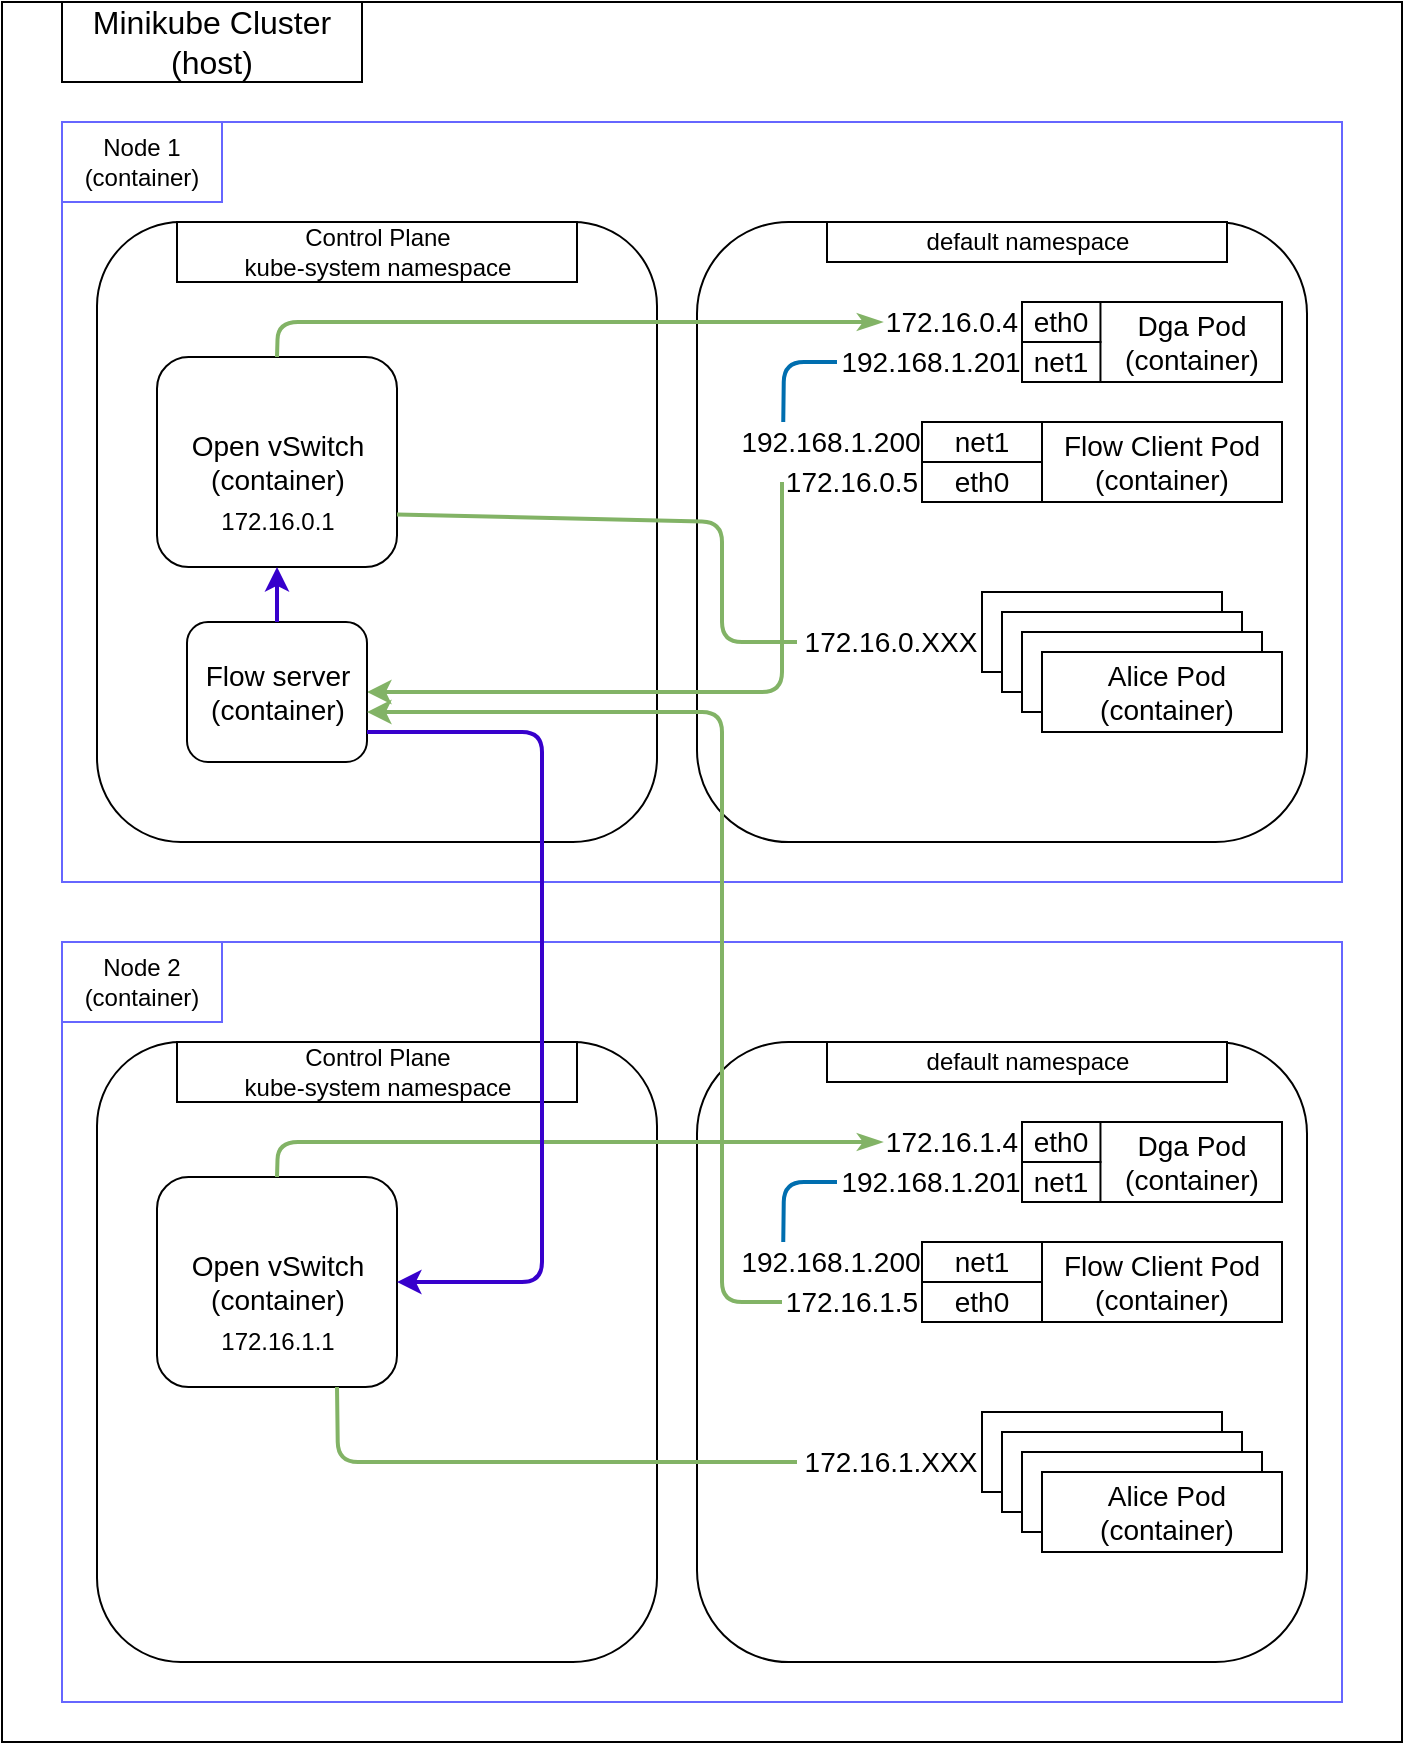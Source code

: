<mxfile version="14.4.2" type="device" pages="4"><diagram id="SPM80yEfz0V69nwxQwvC" name="Initial State"><mxGraphModel dx="1406" dy="827" grid="1" gridSize="10" guides="1" tooltips="1" connect="1" arrows="1" fold="1" page="1" pageScale="1" pageWidth="850" pageHeight="1100" math="0" shadow="0"><root><mxCell id="0"/><mxCell id="1" parent="0"/><mxCell id="5ASjhGsuJmiU-nz4qk4i-2" value="" style="rounded=0;whiteSpace=wrap;html=1;" parent="1" vertex="1"><mxGeometry x="50" y="30" width="700" height="870" as="geometry"/></mxCell><mxCell id="5ASjhGsuJmiU-nz4qk4i-3" value="&lt;font style=&quot;font-size: 16px&quot;&gt;Minikube Cluster&lt;br&gt;(host)&lt;br&gt;&lt;/font&gt;" style="rounded=0;whiteSpace=wrap;html=1;" parent="1" vertex="1"><mxGeometry x="80" y="30" width="150" height="40" as="geometry"/></mxCell><mxCell id="9nFY7eV2wJj011dFa0R3-2" value="" style="rounded=0;whiteSpace=wrap;html=1;strokeColor=#6666FF;" parent="1" vertex="1"><mxGeometry x="80" y="90" width="640" height="380" as="geometry"/></mxCell><mxCell id="9nFY7eV2wJj011dFa0R3-3" value="Node 1&lt;br&gt;(container)" style="rounded=0;whiteSpace=wrap;html=1;strokeColor=#6666FF;" parent="1" vertex="1"><mxGeometry x="80" y="90" width="80" height="40" as="geometry"/></mxCell><mxCell id="9nFY7eV2wJj011dFa0R3-1" value="" style="group" parent="1" vertex="1" connectable="0"><mxGeometry x="97.5" y="140" width="605" height="340" as="geometry"/></mxCell><mxCell id="5ASjhGsuJmiU-nz4qk4i-6" value="" style="rounded=1;whiteSpace=wrap;html=1;" parent="9nFY7eV2wJj011dFa0R3-1" vertex="1"><mxGeometry width="280" height="310" as="geometry"/></mxCell><mxCell id="5ASjhGsuJmiU-nz4qk4i-8" value="Control Plane&lt;br&gt;kube-system namespace" style="rounded=0;whiteSpace=wrap;html=1;" parent="9nFY7eV2wJj011dFa0R3-1" vertex="1"><mxGeometry x="40" width="200" height="30" as="geometry"/></mxCell><mxCell id="5ASjhGsuJmiU-nz4qk4i-9" value="&lt;font style=&quot;font-size: 16px&quot;&gt;&lt;br&gt;&lt;/font&gt;" style="rounded=1;whiteSpace=wrap;html=1;" parent="9nFY7eV2wJj011dFa0R3-1" vertex="1"><mxGeometry x="30" y="67.5" width="120" height="105" as="geometry"/></mxCell><mxCell id="5ASjhGsuJmiU-nz4qk4i-11" value="" style="rounded=1;whiteSpace=wrap;html=1;" parent="9nFY7eV2wJj011dFa0R3-1" vertex="1"><mxGeometry x="300" width="305" height="310" as="geometry"/></mxCell><mxCell id="5ASjhGsuJmiU-nz4qk4i-14" value="" style="endArrow=classicThin;html=1;exitX=0.5;exitY=0;exitDx=0;exitDy=0;fillColor=#d5e8d4;strokeColor=#82b366;entryX=0;entryY=0.5;entryDx=0;entryDy=0;strokeWidth=2;endFill=1;" parent="9nFY7eV2wJj011dFa0R3-1" source="5ASjhGsuJmiU-nz4qk4i-9" target="klybUJO9stq1i2S6__V8-1" edge="1"><mxGeometry width="50" height="50" relative="1" as="geometry"><mxPoint x="820" y="290" as="sourcePoint"/><mxPoint x="412.5" y="90" as="targetPoint"/><Array as="points"><mxPoint x="90.5" y="50"/><mxPoint x="310.5" y="50"/></Array></mxGeometry></mxCell><mxCell id="klybUJO9stq1i2S6__V8-1" value="172.16.0.4" style="text;html=1;strokeColor=none;fillColor=none;align=center;verticalAlign=middle;whiteSpace=wrap;rounded=0;fontSize=14;" parent="9nFY7eV2wJj011dFa0R3-1" vertex="1"><mxGeometry x="392.5" y="40" width="70" height="20" as="geometry"/></mxCell><mxCell id="klybUJO9stq1i2S6__V8-2" value="172.16.0.5" style="text;html=1;strokeColor=none;fillColor=none;align=center;verticalAlign=middle;whiteSpace=wrap;rounded=0;fontSize=14;" parent="9nFY7eV2wJj011dFa0R3-1" vertex="1"><mxGeometry x="342.5" y="120" width="70" height="20" as="geometry"/></mxCell><mxCell id="klybUJO9stq1i2S6__V8-3" value="172.16.0.1" style="text;html=1;strokeColor=none;fillColor=none;align=center;verticalAlign=middle;whiteSpace=wrap;rounded=0;" parent="9nFY7eV2wJj011dFa0R3-1" vertex="1"><mxGeometry x="55" y="140" width="70" height="20" as="geometry"/></mxCell><mxCell id="lihId6UX3un8bzZOQSRV-1" value="default namespace" style="rounded=0;whiteSpace=wrap;html=1;" parent="9nFY7eV2wJj011dFa0R3-1" vertex="1"><mxGeometry x="365" width="200" height="20" as="geometry"/></mxCell><mxCell id="UflOqL2dVe9mE2yYyN1r-3" value="" style="group" parent="9nFY7eV2wJj011dFa0R3-1" vertex="1" connectable="0"><mxGeometry x="412.5" y="100" width="180" height="40" as="geometry"/></mxCell><mxCell id="UflOqL2dVe9mE2yYyN1r-4" value="" style="rounded=0;whiteSpace=wrap;html=1;fontSize=14;" parent="UflOqL2dVe9mE2yYyN1r-3" vertex="1"><mxGeometry width="180" height="40" as="geometry"/></mxCell><mxCell id="UflOqL2dVe9mE2yYyN1r-5" value="net1" style="rounded=0;whiteSpace=wrap;html=1;fontSize=14;" parent="UflOqL2dVe9mE2yYyN1r-3" vertex="1"><mxGeometry width="60.0" height="20" as="geometry"/></mxCell><mxCell id="UflOqL2dVe9mE2yYyN1r-6" value="eth0" style="rounded=0;whiteSpace=wrap;html=1;fontSize=14;" parent="UflOqL2dVe9mE2yYyN1r-3" vertex="1"><mxGeometry y="20" width="60.0" height="20" as="geometry"/></mxCell><mxCell id="UflOqL2dVe9mE2yYyN1r-7" value="Flow Client Pod&lt;br&gt;(container)" style="text;html=1;strokeColor=none;fillColor=none;align=center;verticalAlign=middle;whiteSpace=wrap;rounded=0;fontSize=14;" parent="UflOqL2dVe9mE2yYyN1r-3" vertex="1"><mxGeometry x="60.0" width="120.0" height="40" as="geometry"/></mxCell><mxCell id="UflOqL2dVe9mE2yYyN1r-8" value="192.168.1.200" style="text;html=1;strokeColor=none;fillColor=none;align=center;verticalAlign=middle;whiteSpace=wrap;rounded=0;fontSize=14;" parent="9nFY7eV2wJj011dFa0R3-1" vertex="1"><mxGeometry x="320" y="100" width="92.5" height="20" as="geometry"/></mxCell><mxCell id="UflOqL2dVe9mE2yYyN1r-9" value="192.168.1.201" style="text;html=1;strokeColor=none;fillColor=none;align=center;verticalAlign=middle;whiteSpace=wrap;rounded=0;fontSize=14;" parent="9nFY7eV2wJj011dFa0R3-1" vertex="1"><mxGeometry x="370" y="60" width="92.5" height="20" as="geometry"/></mxCell><mxCell id="UflOqL2dVe9mE2yYyN1r-10" value="" style="endArrow=none;html=1;fontSize=14;entryX=0;entryY=0.5;entryDx=0;entryDy=0;exitX=0.25;exitY=0;exitDx=0;exitDy=0;fillColor=#1ba1e2;strokeColor=#006EAF;strokeWidth=2;" parent="9nFY7eV2wJj011dFa0R3-1" source="UflOqL2dVe9mE2yYyN1r-8" target="UflOqL2dVe9mE2yYyN1r-9" edge="1"><mxGeometry width="50" height="50" relative="1" as="geometry"><mxPoint x="822.5" y="310" as="sourcePoint"/><mxPoint x="872.5" y="260" as="targetPoint"/><Array as="points"><mxPoint x="343.5" y="70"/><mxPoint x="366.5" y="70"/></Array></mxGeometry></mxCell><mxCell id="UflOqL2dVe9mE2yYyN1r-19" value="172.16.0.XXX" style="text;html=1;strokeColor=none;fillColor=none;align=center;verticalAlign=middle;whiteSpace=wrap;rounded=0;fontSize=14;" parent="9nFY7eV2wJj011dFa0R3-1" vertex="1"><mxGeometry x="350" y="200" width="92.5" height="20" as="geometry"/></mxCell><mxCell id="kLBeLT3nm2p9U1i9RvKl-1" value="Open vSwitch&lt;br style=&quot;font-size: 14px;&quot;&gt;(container)" style="text;html=1;strokeColor=none;fillColor=none;align=center;verticalAlign=middle;whiteSpace=wrap;rounded=0;fontSize=14;" parent="9nFY7eV2wJj011dFa0R3-1" vertex="1"><mxGeometry x="45" y="100" width="90" height="40" as="geometry"/></mxCell><mxCell id="_FuGeGbYFDOOqnuU3PDI-1" value="" style="endArrow=none;html=1;fontSize=14;entryX=0;entryY=0.5;entryDx=0;entryDy=0;fillColor=#d5e8d4;strokeColor=#82b366;strokeWidth=2;exitX=1;exitY=0.5;exitDx=0;exitDy=0;startArrow=classic;startFill=1;" parent="9nFY7eV2wJj011dFa0R3-1" source="uOS0QJu3d1vNmuOn7NO6-1" target="klybUJO9stq1i2S6__V8-2" edge="1"><mxGeometry width="50" height="50" relative="1" as="geometry"><mxPoint x="392.5" y="200" as="sourcePoint"/><mxPoint x="442.5" y="150" as="targetPoint"/><Array as="points"><mxPoint x="342.5" y="235"/></Array></mxGeometry></mxCell><mxCell id="_FuGeGbYFDOOqnuU3PDI-2" value="" style="endArrow=none;html=1;strokeWidth=2;fontSize=14;exitX=1;exitY=0.75;exitDx=0;exitDy=0;entryX=0;entryY=0.5;entryDx=0;entryDy=0;fillColor=#d5e8d4;strokeColor=#82b366;" parent="9nFY7eV2wJj011dFa0R3-1" source="5ASjhGsuJmiU-nz4qk4i-9" target="UflOqL2dVe9mE2yYyN1r-19" edge="1"><mxGeometry width="50" height="50" relative="1" as="geometry"><mxPoint x="232.5" y="190" as="sourcePoint"/><mxPoint x="282.5" y="140" as="targetPoint"/><Array as="points"><mxPoint x="312.5" y="150"/><mxPoint x="312.5" y="210"/></Array></mxGeometry></mxCell><mxCell id="UflOqL2dVe9mE2yYyN1r-16" value="" style="group" parent="9nFY7eV2wJj011dFa0R3-1" vertex="1" connectable="0"><mxGeometry x="442.5" y="185" width="150" height="70" as="geometry"/></mxCell><mxCell id="UflOqL2dVe9mE2yYyN1r-12" value="" style="rounded=0;whiteSpace=wrap;html=1;fontSize=14;" parent="UflOqL2dVe9mE2yYyN1r-16" vertex="1"><mxGeometry width="120" height="40" as="geometry"/></mxCell><mxCell id="UflOqL2dVe9mE2yYyN1r-13" value="" style="rounded=0;whiteSpace=wrap;html=1;fontSize=14;" parent="UflOqL2dVe9mE2yYyN1r-16" vertex="1"><mxGeometry x="10" y="10" width="120" height="40" as="geometry"/></mxCell><mxCell id="UflOqL2dVe9mE2yYyN1r-14" value="" style="rounded=0;whiteSpace=wrap;html=1;fontSize=14;" parent="UflOqL2dVe9mE2yYyN1r-16" vertex="1"><mxGeometry x="20" y="20" width="120" height="40" as="geometry"/></mxCell><mxCell id="UflOqL2dVe9mE2yYyN1r-15" value="" style="rounded=0;whiteSpace=wrap;html=1;fontSize=14;" parent="UflOqL2dVe9mE2yYyN1r-16" vertex="1"><mxGeometry x="30" y="30" width="120" height="40" as="geometry"/></mxCell><mxCell id="UflOqL2dVe9mE2yYyN1r-17" value="Alice Pod&lt;br&gt;(container)" style="text;html=1;strokeColor=none;fillColor=none;align=center;verticalAlign=middle;whiteSpace=wrap;rounded=0;fontSize=14;" parent="UflOqL2dVe9mE2yYyN1r-16" vertex="1"><mxGeometry x="55" y="35" width="75" height="30" as="geometry"/></mxCell><mxCell id="UflOqL2dVe9mE2yYyN1r-2" value="" style="group" parent="9nFY7eV2wJj011dFa0R3-1" vertex="1" connectable="0"><mxGeometry x="462.5" y="40" width="130" height="40" as="geometry"/></mxCell><mxCell id="LEskI3q0wlDpjNaAIUP7-1" value="" style="rounded=0;whiteSpace=wrap;html=1;fontSize=14;" parent="UflOqL2dVe9mE2yYyN1r-2" vertex="1"><mxGeometry width="130" height="40" as="geometry"/></mxCell><mxCell id="LEskI3q0wlDpjNaAIUP7-2" value="eth0" style="rounded=0;whiteSpace=wrap;html=1;fontSize=14;" parent="UflOqL2dVe9mE2yYyN1r-2" vertex="1"><mxGeometry width="39.231" height="20" as="geometry"/></mxCell><mxCell id="8FGJHbfbzYuztcPbfnqy-1" value="net1" style="rounded=0;whiteSpace=wrap;html=1;fontSize=14;" parent="UflOqL2dVe9mE2yYyN1r-2" vertex="1"><mxGeometry y="20" width="39.231" height="20" as="geometry"/></mxCell><mxCell id="UflOqL2dVe9mE2yYyN1r-1" value="Dga Pod&lt;br&gt;(container)" style="text;html=1;strokeColor=none;fillColor=none;align=center;verticalAlign=middle;whiteSpace=wrap;rounded=0;fontSize=14;" parent="9nFY7eV2wJj011dFa0R3-1" vertex="1"><mxGeometry x="504.23" y="40" width="85.77" height="40" as="geometry"/></mxCell><mxCell id="uOS0QJu3d1vNmuOn7NO6-1" value="&lt;font style=&quot;font-size: 16px&quot;&gt;&lt;br&gt;&lt;/font&gt;" style="rounded=1;whiteSpace=wrap;html=1;" parent="9nFY7eV2wJj011dFa0R3-1" vertex="1"><mxGeometry x="45" y="200" width="90" height="70" as="geometry"/></mxCell><mxCell id="uOS0QJu3d1vNmuOn7NO6-2" value="Flow server&lt;br style=&quot;font-size: 14px&quot;&gt;(container)" style="text;html=1;strokeColor=none;fillColor=none;align=center;verticalAlign=middle;whiteSpace=wrap;rounded=0;fontSize=14;" parent="9nFY7eV2wJj011dFa0R3-1" vertex="1"><mxGeometry x="45" y="215" width="90" height="40" as="geometry"/></mxCell><mxCell id="uOS0QJu3d1vNmuOn7NO6-6" value="" style="endArrow=classic;html=1;entryX=0.5;entryY=1;entryDx=0;entryDy=0;exitX=0.5;exitY=0;exitDx=0;exitDy=0;fillColor=#6a00ff;strokeColor=#3700CC;strokeWidth=2;endFill=1;" parent="9nFY7eV2wJj011dFa0R3-1" source="uOS0QJu3d1vNmuOn7NO6-1" target="5ASjhGsuJmiU-nz4qk4i-9" edge="1"><mxGeometry width="50" height="50" relative="1" as="geometry"><mxPoint x="65" y="222.5" as="sourcePoint"/><mxPoint x="115" y="172.5" as="targetPoint"/></mxGeometry></mxCell><mxCell id="uOS0QJu3d1vNmuOn7NO6-10" value="" style="rounded=0;whiteSpace=wrap;html=1;strokeColor=#6666FF;" parent="1" vertex="1"><mxGeometry x="80" y="500" width="640" height="380" as="geometry"/></mxCell><mxCell id="uOS0QJu3d1vNmuOn7NO6-11" value="Node 2&lt;br&gt;(container)" style="rounded=0;whiteSpace=wrap;html=1;strokeColor=#6666FF;" parent="1" vertex="1"><mxGeometry x="80" y="500" width="80" height="40" as="geometry"/></mxCell><mxCell id="uOS0QJu3d1vNmuOn7NO6-12" value="" style="group" parent="1" vertex="1" connectable="0"><mxGeometry x="97.5" y="550" width="605" height="340" as="geometry"/></mxCell><mxCell id="uOS0QJu3d1vNmuOn7NO6-13" value="" style="rounded=1;whiteSpace=wrap;html=1;" parent="uOS0QJu3d1vNmuOn7NO6-12" vertex="1"><mxGeometry width="280" height="310" as="geometry"/></mxCell><mxCell id="uOS0QJu3d1vNmuOn7NO6-14" value="Control Plane&lt;br&gt;kube-system namespace" style="rounded=0;whiteSpace=wrap;html=1;" parent="uOS0QJu3d1vNmuOn7NO6-12" vertex="1"><mxGeometry x="40" width="200" height="30" as="geometry"/></mxCell><mxCell id="uOS0QJu3d1vNmuOn7NO6-15" value="&lt;font style=&quot;font-size: 16px&quot;&gt;&lt;br&gt;&lt;/font&gt;" style="rounded=1;whiteSpace=wrap;html=1;" parent="uOS0QJu3d1vNmuOn7NO6-12" vertex="1"><mxGeometry x="30" y="67.5" width="120" height="105" as="geometry"/></mxCell><mxCell id="uOS0QJu3d1vNmuOn7NO6-16" value="" style="rounded=1;whiteSpace=wrap;html=1;" parent="uOS0QJu3d1vNmuOn7NO6-12" vertex="1"><mxGeometry x="300" width="305" height="310" as="geometry"/></mxCell><mxCell id="uOS0QJu3d1vNmuOn7NO6-17" value="" style="endArrow=classicThin;html=1;exitX=0.5;exitY=0;exitDx=0;exitDy=0;fillColor=#d5e8d4;strokeColor=#82b366;entryX=0;entryY=0.5;entryDx=0;entryDy=0;strokeWidth=2;endFill=1;" parent="uOS0QJu3d1vNmuOn7NO6-12" source="uOS0QJu3d1vNmuOn7NO6-15" target="uOS0QJu3d1vNmuOn7NO6-18" edge="1"><mxGeometry width="50" height="50" relative="1" as="geometry"><mxPoint x="820" y="290" as="sourcePoint"/><mxPoint x="412.5" y="90" as="targetPoint"/><Array as="points"><mxPoint x="90.5" y="50"/><mxPoint x="310.5" y="50"/></Array></mxGeometry></mxCell><mxCell id="uOS0QJu3d1vNmuOn7NO6-18" value="172.16.1.4" style="text;html=1;strokeColor=none;fillColor=none;align=center;verticalAlign=middle;whiteSpace=wrap;rounded=0;fontSize=14;" parent="uOS0QJu3d1vNmuOn7NO6-12" vertex="1"><mxGeometry x="392.5" y="40" width="70" height="20" as="geometry"/></mxCell><mxCell id="uOS0QJu3d1vNmuOn7NO6-19" value="172.16.1.5" style="text;html=1;strokeColor=none;fillColor=none;align=center;verticalAlign=middle;whiteSpace=wrap;rounded=0;fontSize=14;" parent="uOS0QJu3d1vNmuOn7NO6-12" vertex="1"><mxGeometry x="342.5" y="120" width="70" height="20" as="geometry"/></mxCell><mxCell id="uOS0QJu3d1vNmuOn7NO6-20" value="172.16.1.1" style="text;html=1;strokeColor=none;fillColor=none;align=center;verticalAlign=middle;whiteSpace=wrap;rounded=0;" parent="uOS0QJu3d1vNmuOn7NO6-12" vertex="1"><mxGeometry x="55" y="140" width="70" height="20" as="geometry"/></mxCell><mxCell id="uOS0QJu3d1vNmuOn7NO6-21" value="default namespace" style="rounded=0;whiteSpace=wrap;html=1;" parent="uOS0QJu3d1vNmuOn7NO6-12" vertex="1"><mxGeometry x="365" width="200" height="20" as="geometry"/></mxCell><mxCell id="uOS0QJu3d1vNmuOn7NO6-22" value="" style="group" parent="uOS0QJu3d1vNmuOn7NO6-12" vertex="1" connectable="0"><mxGeometry x="412.5" y="100" width="180" height="40" as="geometry"/></mxCell><mxCell id="uOS0QJu3d1vNmuOn7NO6-23" value="" style="rounded=0;whiteSpace=wrap;html=1;fontSize=14;" parent="uOS0QJu3d1vNmuOn7NO6-22" vertex="1"><mxGeometry width="180" height="40" as="geometry"/></mxCell><mxCell id="uOS0QJu3d1vNmuOn7NO6-24" value="net1" style="rounded=0;whiteSpace=wrap;html=1;fontSize=14;" parent="uOS0QJu3d1vNmuOn7NO6-22" vertex="1"><mxGeometry width="60.0" height="20" as="geometry"/></mxCell><mxCell id="uOS0QJu3d1vNmuOn7NO6-25" value="eth0" style="rounded=0;whiteSpace=wrap;html=1;fontSize=14;" parent="uOS0QJu3d1vNmuOn7NO6-22" vertex="1"><mxGeometry y="20" width="60.0" height="20" as="geometry"/></mxCell><mxCell id="uOS0QJu3d1vNmuOn7NO6-26" value="Flow Client Pod&lt;br&gt;(container)" style="text;html=1;strokeColor=none;fillColor=none;align=center;verticalAlign=middle;whiteSpace=wrap;rounded=0;fontSize=14;" parent="uOS0QJu3d1vNmuOn7NO6-22" vertex="1"><mxGeometry x="60.0" width="120.0" height="40" as="geometry"/></mxCell><mxCell id="uOS0QJu3d1vNmuOn7NO6-27" value="192.168.1.200" style="text;html=1;strokeColor=none;fillColor=none;align=center;verticalAlign=middle;whiteSpace=wrap;rounded=0;fontSize=14;" parent="uOS0QJu3d1vNmuOn7NO6-12" vertex="1"><mxGeometry x="320" y="100" width="92.5" height="20" as="geometry"/></mxCell><mxCell id="uOS0QJu3d1vNmuOn7NO6-28" value="192.168.1.201" style="text;html=1;strokeColor=none;fillColor=none;align=center;verticalAlign=middle;whiteSpace=wrap;rounded=0;fontSize=14;" parent="uOS0QJu3d1vNmuOn7NO6-12" vertex="1"><mxGeometry x="370" y="60" width="92.5" height="20" as="geometry"/></mxCell><mxCell id="uOS0QJu3d1vNmuOn7NO6-29" value="" style="endArrow=none;html=1;fontSize=14;entryX=0;entryY=0.5;entryDx=0;entryDy=0;exitX=0.25;exitY=0;exitDx=0;exitDy=0;fillColor=#1ba1e2;strokeColor=#006EAF;strokeWidth=2;" parent="uOS0QJu3d1vNmuOn7NO6-12" source="uOS0QJu3d1vNmuOn7NO6-27" target="uOS0QJu3d1vNmuOn7NO6-28" edge="1"><mxGeometry width="50" height="50" relative="1" as="geometry"><mxPoint x="822.5" y="310" as="sourcePoint"/><mxPoint x="872.5" y="260" as="targetPoint"/><Array as="points"><mxPoint x="343.5" y="70"/><mxPoint x="366.5" y="70"/></Array></mxGeometry></mxCell><mxCell id="uOS0QJu3d1vNmuOn7NO6-30" value="172.16.1.XXX" style="text;html=1;strokeColor=none;fillColor=none;align=center;verticalAlign=middle;whiteSpace=wrap;rounded=0;fontSize=14;" parent="uOS0QJu3d1vNmuOn7NO6-12" vertex="1"><mxGeometry x="350" y="200" width="92.5" height="20" as="geometry"/></mxCell><mxCell id="uOS0QJu3d1vNmuOn7NO6-31" value="Open vSwitch&lt;br style=&quot;font-size: 14px;&quot;&gt;(container)" style="text;html=1;strokeColor=none;fillColor=none;align=center;verticalAlign=middle;whiteSpace=wrap;rounded=0;fontSize=14;" parent="uOS0QJu3d1vNmuOn7NO6-12" vertex="1"><mxGeometry x="45" y="100" width="90" height="40" as="geometry"/></mxCell><mxCell id="uOS0QJu3d1vNmuOn7NO6-33" value="" style="endArrow=none;html=1;strokeWidth=2;fontSize=14;exitX=0.75;exitY=1;exitDx=0;exitDy=0;entryX=0;entryY=0.5;entryDx=0;entryDy=0;fillColor=#d5e8d4;strokeColor=#82b366;" parent="uOS0QJu3d1vNmuOn7NO6-12" source="uOS0QJu3d1vNmuOn7NO6-15" target="uOS0QJu3d1vNmuOn7NO6-30" edge="1"><mxGeometry width="50" height="50" relative="1" as="geometry"><mxPoint x="232.5" y="190" as="sourcePoint"/><mxPoint x="282.5" y="140" as="targetPoint"/><Array as="points"><mxPoint x="120.5" y="210"/><mxPoint x="312.5" y="210"/></Array></mxGeometry></mxCell><mxCell id="uOS0QJu3d1vNmuOn7NO6-34" value="" style="group" parent="uOS0QJu3d1vNmuOn7NO6-12" vertex="1" connectable="0"><mxGeometry x="442.5" y="185" width="150" height="70" as="geometry"/></mxCell><mxCell id="uOS0QJu3d1vNmuOn7NO6-35" value="" style="rounded=0;whiteSpace=wrap;html=1;fontSize=14;" parent="uOS0QJu3d1vNmuOn7NO6-34" vertex="1"><mxGeometry width="120" height="40" as="geometry"/></mxCell><mxCell id="uOS0QJu3d1vNmuOn7NO6-36" value="" style="rounded=0;whiteSpace=wrap;html=1;fontSize=14;" parent="uOS0QJu3d1vNmuOn7NO6-34" vertex="1"><mxGeometry x="10" y="10" width="120" height="40" as="geometry"/></mxCell><mxCell id="uOS0QJu3d1vNmuOn7NO6-37" value="" style="rounded=0;whiteSpace=wrap;html=1;fontSize=14;" parent="uOS0QJu3d1vNmuOn7NO6-34" vertex="1"><mxGeometry x="20" y="20" width="120" height="40" as="geometry"/></mxCell><mxCell id="uOS0QJu3d1vNmuOn7NO6-38" value="" style="rounded=0;whiteSpace=wrap;html=1;fontSize=14;" parent="uOS0QJu3d1vNmuOn7NO6-34" vertex="1"><mxGeometry x="30" y="30" width="120" height="40" as="geometry"/></mxCell><mxCell id="uOS0QJu3d1vNmuOn7NO6-39" value="Alice Pod&lt;br&gt;(container)" style="text;html=1;strokeColor=none;fillColor=none;align=center;verticalAlign=middle;whiteSpace=wrap;rounded=0;fontSize=14;" parent="uOS0QJu3d1vNmuOn7NO6-34" vertex="1"><mxGeometry x="55" y="35" width="75" height="30" as="geometry"/></mxCell><mxCell id="uOS0QJu3d1vNmuOn7NO6-40" value="" style="group" parent="uOS0QJu3d1vNmuOn7NO6-12" vertex="1" connectable="0"><mxGeometry x="462.5" y="40" width="130" height="40" as="geometry"/></mxCell><mxCell id="uOS0QJu3d1vNmuOn7NO6-41" value="" style="rounded=0;whiteSpace=wrap;html=1;fontSize=14;" parent="uOS0QJu3d1vNmuOn7NO6-40" vertex="1"><mxGeometry width="130" height="40" as="geometry"/></mxCell><mxCell id="uOS0QJu3d1vNmuOn7NO6-42" value="eth0" style="rounded=0;whiteSpace=wrap;html=1;fontSize=14;" parent="uOS0QJu3d1vNmuOn7NO6-40" vertex="1"><mxGeometry width="39.231" height="20" as="geometry"/></mxCell><mxCell id="uOS0QJu3d1vNmuOn7NO6-43" value="net1" style="rounded=0;whiteSpace=wrap;html=1;fontSize=14;" parent="uOS0QJu3d1vNmuOn7NO6-40" vertex="1"><mxGeometry y="20" width="39.231" height="20" as="geometry"/></mxCell><mxCell id="uOS0QJu3d1vNmuOn7NO6-44" value="Dga Pod&lt;br&gt;(container)" style="text;html=1;strokeColor=none;fillColor=none;align=center;verticalAlign=middle;whiteSpace=wrap;rounded=0;fontSize=14;" parent="uOS0QJu3d1vNmuOn7NO6-12" vertex="1"><mxGeometry x="504.23" y="40" width="85.77" height="40" as="geometry"/></mxCell><mxCell id="uOS0QJu3d1vNmuOn7NO6-48" value="" style="endArrow=classic;html=1;strokeWidth=2;fontSize=14;exitX=1;exitY=1;exitDx=0;exitDy=0;entryX=1;entryY=0.5;entryDx=0;entryDy=0;fillColor=#6a00ff;endFill=1;strokeColor=#3700CC;" parent="1" source="uOS0QJu3d1vNmuOn7NO6-2" target="uOS0QJu3d1vNmuOn7NO6-15" edge="1"><mxGeometry width="50" height="50" relative="1" as="geometry"><mxPoint x="257.5" y="296.25" as="sourcePoint"/><mxPoint x="457.5" y="360" as="targetPoint"/><Array as="points"><mxPoint x="320" y="395"/><mxPoint x="320" y="670"/></Array></mxGeometry></mxCell><mxCell id="uOS0QJu3d1vNmuOn7NO6-32" value="" style="endArrow=none;html=1;fontSize=14;entryX=0;entryY=0.5;entryDx=0;entryDy=0;fillColor=#d5e8d4;strokeColor=#82b366;strokeWidth=2;exitX=1;exitY=0.75;exitDx=0;exitDy=0;startArrow=classic;startFill=1;" parent="1" source="uOS0QJu3d1vNmuOn7NO6-2" target="uOS0QJu3d1vNmuOn7NO6-19" edge="1"><mxGeometry width="50" height="50" relative="1" as="geometry"><mxPoint x="232.5" y="845" as="sourcePoint"/><mxPoint x="540" y="760" as="targetPoint"/><Array as="points"><mxPoint x="410" y="385"/><mxPoint x="410" y="680"/></Array></mxGeometry></mxCell></root></mxGraphModel></diagram><diagram name="Normal operation" id="bv5yHHbpOp1npRqQwbtb"><mxGraphModel dx="1406" dy="827" grid="1" gridSize="10" guides="1" tooltips="1" connect="1" arrows="1" fold="1" page="1" pageScale="1" pageWidth="850" pageHeight="1100" math="0" shadow="0"><root><mxCell id="md_FdrMzCrEMZIFoSCMc-0"/><mxCell id="md_FdrMzCrEMZIFoSCMc-1" parent="md_FdrMzCrEMZIFoSCMc-0"/><mxCell id="md_FdrMzCrEMZIFoSCMc-2" value="" style="rounded=0;whiteSpace=wrap;html=1;" parent="md_FdrMzCrEMZIFoSCMc-1" vertex="1"><mxGeometry x="50" y="30" width="700" height="870" as="geometry"/></mxCell><mxCell id="md_FdrMzCrEMZIFoSCMc-3" value="&lt;font style=&quot;font-size: 16px&quot;&gt;Minikube Cluster&lt;br&gt;(host)&lt;br&gt;&lt;/font&gt;" style="rounded=0;whiteSpace=wrap;html=1;" parent="md_FdrMzCrEMZIFoSCMc-1" vertex="1"><mxGeometry x="80" y="30" width="150" height="40" as="geometry"/></mxCell><mxCell id="md_FdrMzCrEMZIFoSCMc-4" value="" style="rounded=0;whiteSpace=wrap;html=1;strokeColor=#6666FF;" parent="md_FdrMzCrEMZIFoSCMc-1" vertex="1"><mxGeometry x="80" y="90" width="640" height="380" as="geometry"/></mxCell><mxCell id="md_FdrMzCrEMZIFoSCMc-5" value="Node 1&lt;br&gt;(container)" style="rounded=0;whiteSpace=wrap;html=1;strokeColor=#6666FF;" parent="md_FdrMzCrEMZIFoSCMc-1" vertex="1"><mxGeometry x="80" y="90" width="80" height="40" as="geometry"/></mxCell><mxCell id="md_FdrMzCrEMZIFoSCMc-6" value="" style="group" parent="md_FdrMzCrEMZIFoSCMc-1" vertex="1" connectable="0"><mxGeometry x="97.5" y="140" width="605" height="340" as="geometry"/></mxCell><mxCell id="md_FdrMzCrEMZIFoSCMc-7" value="" style="rounded=1;whiteSpace=wrap;html=1;" parent="md_FdrMzCrEMZIFoSCMc-6" vertex="1"><mxGeometry width="280" height="310" as="geometry"/></mxCell><mxCell id="md_FdrMzCrEMZIFoSCMc-8" value="Control Plane&lt;br&gt;kube-system namespace" style="rounded=0;whiteSpace=wrap;html=1;" parent="md_FdrMzCrEMZIFoSCMc-6" vertex="1"><mxGeometry x="40" width="200" height="30" as="geometry"/></mxCell><mxCell id="md_FdrMzCrEMZIFoSCMc-9" value="&lt;font style=&quot;font-size: 16px&quot;&gt;&lt;br&gt;&lt;/font&gt;" style="rounded=1;whiteSpace=wrap;html=1;" parent="md_FdrMzCrEMZIFoSCMc-6" vertex="1"><mxGeometry x="30" y="67.5" width="120" height="105" as="geometry"/></mxCell><mxCell id="md_FdrMzCrEMZIFoSCMc-10" value="" style="rounded=1;whiteSpace=wrap;html=1;" parent="md_FdrMzCrEMZIFoSCMc-6" vertex="1"><mxGeometry x="300" width="305" height="310" as="geometry"/></mxCell><mxCell id="md_FdrMzCrEMZIFoSCMc-11" value="" style="endArrow=classicThin;html=1;exitX=0.5;exitY=0;exitDx=0;exitDy=0;fillColor=#d5e8d4;strokeColor=#82b366;entryX=0;entryY=0.5;entryDx=0;entryDy=0;strokeWidth=2;endFill=1;" parent="md_FdrMzCrEMZIFoSCMc-6" source="md_FdrMzCrEMZIFoSCMc-9" target="md_FdrMzCrEMZIFoSCMc-12" edge="1"><mxGeometry width="50" height="50" relative="1" as="geometry"><mxPoint x="820" y="290" as="sourcePoint"/><mxPoint x="412.5" y="90" as="targetPoint"/><Array as="points"><mxPoint x="90.5" y="50"/><mxPoint x="310.5" y="50"/></Array></mxGeometry></mxCell><mxCell id="md_FdrMzCrEMZIFoSCMc-12" value="172.16.0.4" style="text;html=1;strokeColor=none;fillColor=none;align=center;verticalAlign=middle;whiteSpace=wrap;rounded=0;fontSize=14;" parent="md_FdrMzCrEMZIFoSCMc-6" vertex="1"><mxGeometry x="392.5" y="40" width="70" height="20" as="geometry"/></mxCell><mxCell id="md_FdrMzCrEMZIFoSCMc-13" value="172.16.0.5" style="text;html=1;strokeColor=none;fillColor=none;align=center;verticalAlign=middle;whiteSpace=wrap;rounded=0;fontSize=14;" parent="md_FdrMzCrEMZIFoSCMc-6" vertex="1"><mxGeometry x="342.5" y="120" width="70" height="20" as="geometry"/></mxCell><mxCell id="md_FdrMzCrEMZIFoSCMc-14" value="172.16.0.1" style="text;html=1;strokeColor=none;fillColor=none;align=center;verticalAlign=middle;whiteSpace=wrap;rounded=0;" parent="md_FdrMzCrEMZIFoSCMc-6" vertex="1"><mxGeometry x="55" y="140" width="70" height="20" as="geometry"/></mxCell><mxCell id="md_FdrMzCrEMZIFoSCMc-15" value="default namespace" style="rounded=0;whiteSpace=wrap;html=1;" parent="md_FdrMzCrEMZIFoSCMc-6" vertex="1"><mxGeometry x="365" width="200" height="20" as="geometry"/></mxCell><mxCell id="md_FdrMzCrEMZIFoSCMc-16" value="" style="group" parent="md_FdrMzCrEMZIFoSCMc-6" vertex="1" connectable="0"><mxGeometry x="412.5" y="100" width="180" height="40" as="geometry"/></mxCell><mxCell id="md_FdrMzCrEMZIFoSCMc-17" value="" style="rounded=0;whiteSpace=wrap;html=1;fontSize=14;" parent="md_FdrMzCrEMZIFoSCMc-16" vertex="1"><mxGeometry width="180" height="40" as="geometry"/></mxCell><mxCell id="md_FdrMzCrEMZIFoSCMc-18" value="net1" style="rounded=0;whiteSpace=wrap;html=1;fontSize=14;" parent="md_FdrMzCrEMZIFoSCMc-16" vertex="1"><mxGeometry width="60.0" height="20" as="geometry"/></mxCell><mxCell id="md_FdrMzCrEMZIFoSCMc-19" value="eth0" style="rounded=0;whiteSpace=wrap;html=1;fontSize=14;" parent="md_FdrMzCrEMZIFoSCMc-16" vertex="1"><mxGeometry y="20" width="60.0" height="20" as="geometry"/></mxCell><mxCell id="md_FdrMzCrEMZIFoSCMc-20" value="Flow Client Pod&lt;br&gt;(container)" style="text;html=1;strokeColor=none;fillColor=none;align=center;verticalAlign=middle;whiteSpace=wrap;rounded=0;fontSize=14;" parent="md_FdrMzCrEMZIFoSCMc-16" vertex="1"><mxGeometry x="60.0" width="120.0" height="40" as="geometry"/></mxCell><mxCell id="md_FdrMzCrEMZIFoSCMc-21" value="192.168.1.200" style="text;html=1;strokeColor=none;fillColor=none;align=center;verticalAlign=middle;whiteSpace=wrap;rounded=0;fontSize=14;" parent="md_FdrMzCrEMZIFoSCMc-6" vertex="1"><mxGeometry x="320" y="100" width="92.5" height="20" as="geometry"/></mxCell><mxCell id="md_FdrMzCrEMZIFoSCMc-22" value="192.168.1.201" style="text;html=1;strokeColor=none;fillColor=none;align=center;verticalAlign=middle;whiteSpace=wrap;rounded=0;fontSize=14;" parent="md_FdrMzCrEMZIFoSCMc-6" vertex="1"><mxGeometry x="370" y="60" width="92.5" height="20" as="geometry"/></mxCell><mxCell id="md_FdrMzCrEMZIFoSCMc-23" value="" style="endArrow=none;html=1;fontSize=14;entryX=0;entryY=0.5;entryDx=0;entryDy=0;exitX=0.25;exitY=0;exitDx=0;exitDy=0;fillColor=#1ba1e2;strokeColor=#006EAF;strokeWidth=2;" parent="md_FdrMzCrEMZIFoSCMc-6" source="md_FdrMzCrEMZIFoSCMc-21" target="md_FdrMzCrEMZIFoSCMc-22" edge="1"><mxGeometry width="50" height="50" relative="1" as="geometry"><mxPoint x="822.5" y="310" as="sourcePoint"/><mxPoint x="872.5" y="260" as="targetPoint"/><Array as="points"><mxPoint x="343.5" y="70"/><mxPoint x="366.5" y="70"/></Array></mxGeometry></mxCell><mxCell id="md_FdrMzCrEMZIFoSCMc-24" value="172.16.0.XXX" style="text;html=1;strokeColor=none;fillColor=none;align=center;verticalAlign=middle;whiteSpace=wrap;rounded=0;fontSize=14;" parent="md_FdrMzCrEMZIFoSCMc-6" vertex="1"><mxGeometry x="350" y="200" width="92.5" height="20" as="geometry"/></mxCell><mxCell id="md_FdrMzCrEMZIFoSCMc-25" value="Open vSwitch&lt;br style=&quot;font-size: 14px;&quot;&gt;(container)" style="text;html=1;strokeColor=none;fillColor=none;align=center;verticalAlign=middle;whiteSpace=wrap;rounded=0;fontSize=14;" parent="md_FdrMzCrEMZIFoSCMc-6" vertex="1"><mxGeometry x="45" y="100" width="90" height="40" as="geometry"/></mxCell><mxCell id="md_FdrMzCrEMZIFoSCMc-26" value="" style="endArrow=none;html=1;fontSize=14;entryX=0;entryY=0.5;entryDx=0;entryDy=0;fillColor=#d5e8d4;strokeColor=#82b366;strokeWidth=2;exitX=1;exitY=0.5;exitDx=0;exitDy=0;startArrow=classic;startFill=1;" parent="md_FdrMzCrEMZIFoSCMc-6" source="md_FdrMzCrEMZIFoSCMc-39" target="md_FdrMzCrEMZIFoSCMc-13" edge="1"><mxGeometry width="50" height="50" relative="1" as="geometry"><mxPoint x="392.5" y="200" as="sourcePoint"/><mxPoint x="442.5" y="150" as="targetPoint"/><Array as="points"><mxPoint x="342.5" y="235"/></Array></mxGeometry></mxCell><mxCell id="md_FdrMzCrEMZIFoSCMc-27" value="" style="endArrow=none;html=1;strokeWidth=2;fontSize=14;exitX=1;exitY=0.75;exitDx=0;exitDy=0;entryX=0;entryY=0.5;entryDx=0;entryDy=0;fillColor=#d5e8d4;strokeColor=#82b366;" parent="md_FdrMzCrEMZIFoSCMc-6" source="md_FdrMzCrEMZIFoSCMc-9" target="md_FdrMzCrEMZIFoSCMc-24" edge="1"><mxGeometry width="50" height="50" relative="1" as="geometry"><mxPoint x="232.5" y="190" as="sourcePoint"/><mxPoint x="282.5" y="140" as="targetPoint"/><Array as="points"><mxPoint x="312.5" y="150"/><mxPoint x="312.5" y="210"/></Array></mxGeometry></mxCell><mxCell id="md_FdrMzCrEMZIFoSCMc-28" value="" style="group" parent="md_FdrMzCrEMZIFoSCMc-6" vertex="1" connectable="0"><mxGeometry x="442.5" y="185" width="150" height="70" as="geometry"/></mxCell><mxCell id="md_FdrMzCrEMZIFoSCMc-29" value="" style="rounded=0;whiteSpace=wrap;html=1;fontSize=14;" parent="md_FdrMzCrEMZIFoSCMc-28" vertex="1"><mxGeometry width="120" height="40" as="geometry"/></mxCell><mxCell id="md_FdrMzCrEMZIFoSCMc-30" value="" style="rounded=0;whiteSpace=wrap;html=1;fontSize=14;" parent="md_FdrMzCrEMZIFoSCMc-28" vertex="1"><mxGeometry x="10" y="10" width="120" height="40" as="geometry"/></mxCell><mxCell id="md_FdrMzCrEMZIFoSCMc-31" value="" style="rounded=0;whiteSpace=wrap;html=1;fontSize=14;" parent="md_FdrMzCrEMZIFoSCMc-28" vertex="1"><mxGeometry x="20" y="20" width="120" height="40" as="geometry"/></mxCell><mxCell id="md_FdrMzCrEMZIFoSCMc-32" value="" style="rounded=0;whiteSpace=wrap;html=1;fontSize=14;" parent="md_FdrMzCrEMZIFoSCMc-28" vertex="1"><mxGeometry x="30" y="30" width="120" height="40" as="geometry"/></mxCell><mxCell id="md_FdrMzCrEMZIFoSCMc-33" value="Alice Pod&lt;br&gt;(container)" style="text;html=1;strokeColor=none;fillColor=none;align=center;verticalAlign=middle;whiteSpace=wrap;rounded=0;fontSize=14;" parent="md_FdrMzCrEMZIFoSCMc-28" vertex="1"><mxGeometry x="55" y="35" width="75" height="30" as="geometry"/></mxCell><mxCell id="md_FdrMzCrEMZIFoSCMc-34" value="" style="group" parent="md_FdrMzCrEMZIFoSCMc-6" vertex="1" connectable="0"><mxGeometry x="462.5" y="40" width="130" height="40" as="geometry"/></mxCell><mxCell id="md_FdrMzCrEMZIFoSCMc-35" value="" style="rounded=0;whiteSpace=wrap;html=1;fontSize=14;" parent="md_FdrMzCrEMZIFoSCMc-34" vertex="1"><mxGeometry width="130" height="40" as="geometry"/></mxCell><mxCell id="md_FdrMzCrEMZIFoSCMc-36" value="eth0" style="rounded=0;whiteSpace=wrap;html=1;fontSize=14;" parent="md_FdrMzCrEMZIFoSCMc-34" vertex="1"><mxGeometry width="39.231" height="20" as="geometry"/></mxCell><mxCell id="md_FdrMzCrEMZIFoSCMc-37" value="net1" style="rounded=0;whiteSpace=wrap;html=1;fontSize=14;" parent="md_FdrMzCrEMZIFoSCMc-34" vertex="1"><mxGeometry y="20" width="39.231" height="20" as="geometry"/></mxCell><mxCell id="md_FdrMzCrEMZIFoSCMc-38" value="Dga Pod&lt;br&gt;(container)" style="text;html=1;strokeColor=none;fillColor=none;align=center;verticalAlign=middle;whiteSpace=wrap;rounded=0;fontSize=14;" parent="md_FdrMzCrEMZIFoSCMc-6" vertex="1"><mxGeometry x="504.23" y="40" width="85.77" height="40" as="geometry"/></mxCell><mxCell id="md_FdrMzCrEMZIFoSCMc-39" value="&lt;font style=&quot;font-size: 16px&quot;&gt;&lt;br&gt;&lt;/font&gt;" style="rounded=1;whiteSpace=wrap;html=1;" parent="md_FdrMzCrEMZIFoSCMc-6" vertex="1"><mxGeometry x="45" y="200" width="90" height="70" as="geometry"/></mxCell><mxCell id="md_FdrMzCrEMZIFoSCMc-40" value="Flow server&lt;br style=&quot;font-size: 14px&quot;&gt;(container)" style="text;html=1;strokeColor=none;fillColor=none;align=center;verticalAlign=middle;whiteSpace=wrap;rounded=0;fontSize=14;" parent="md_FdrMzCrEMZIFoSCMc-6" vertex="1"><mxGeometry x="45" y="215" width="90" height="40" as="geometry"/></mxCell><mxCell id="md_FdrMzCrEMZIFoSCMc-41" value="" style="endArrow=classic;html=1;entryX=0.5;entryY=1;entryDx=0;entryDy=0;exitX=0.5;exitY=0;exitDx=0;exitDy=0;fillColor=#6a00ff;strokeColor=#3700CC;strokeWidth=2;endFill=1;" parent="md_FdrMzCrEMZIFoSCMc-6" source="md_FdrMzCrEMZIFoSCMc-39" target="md_FdrMzCrEMZIFoSCMc-9" edge="1"><mxGeometry width="50" height="50" relative="1" as="geometry"><mxPoint x="65" y="222.5" as="sourcePoint"/><mxPoint x="115" y="172.5" as="targetPoint"/></mxGeometry></mxCell><mxCell id="1PUvbENWt6SWOeYnCUbp-0" value="(1) Traffic generation" style="text;html=1;strokeColor=#9673a6;fillColor=#e1d5e7;align=center;verticalAlign=middle;whiteSpace=wrap;rounded=0;fontSize=14;" parent="md_FdrMzCrEMZIFoSCMc-6" vertex="1"><mxGeometry x="350" y="160" width="87.5" height="40" as="geometry"/></mxCell><mxCell id="R3dI_F2I1UzVLU8Nf-N7-1" value="(2) Traffic mirrored" style="text;html=1;strokeColor=#9673a6;fillColor=#e1d5e7;align=center;verticalAlign=middle;whiteSpace=wrap;rounded=0;fontSize=14;" parent="md_FdrMzCrEMZIFoSCMc-6" vertex="1"><mxGeometry x="162.5" y="60" width="100" height="40" as="geometry"/></mxCell><mxCell id="md_FdrMzCrEMZIFoSCMc-42" value="" style="rounded=0;whiteSpace=wrap;html=1;strokeColor=#6666FF;" parent="md_FdrMzCrEMZIFoSCMc-1" vertex="1"><mxGeometry x="80" y="500" width="640" height="380" as="geometry"/></mxCell><mxCell id="md_FdrMzCrEMZIFoSCMc-43" value="Node 2&lt;br&gt;(container)" style="rounded=0;whiteSpace=wrap;html=1;strokeColor=#6666FF;" parent="md_FdrMzCrEMZIFoSCMc-1" vertex="1"><mxGeometry x="80" y="500" width="80" height="40" as="geometry"/></mxCell><mxCell id="md_FdrMzCrEMZIFoSCMc-44" value="" style="group" parent="md_FdrMzCrEMZIFoSCMc-1" vertex="1" connectable="0"><mxGeometry x="97.5" y="550" width="605" height="340" as="geometry"/></mxCell><mxCell id="md_FdrMzCrEMZIFoSCMc-45" value="" style="rounded=1;whiteSpace=wrap;html=1;" parent="md_FdrMzCrEMZIFoSCMc-44" vertex="1"><mxGeometry width="280" height="310" as="geometry"/></mxCell><mxCell id="md_FdrMzCrEMZIFoSCMc-46" value="Control Plane&lt;br&gt;kube-system namespace" style="rounded=0;whiteSpace=wrap;html=1;" parent="md_FdrMzCrEMZIFoSCMc-44" vertex="1"><mxGeometry x="40" width="200" height="30" as="geometry"/></mxCell><mxCell id="md_FdrMzCrEMZIFoSCMc-47" value="&lt;font style=&quot;font-size: 16px&quot;&gt;&lt;br&gt;&lt;/font&gt;" style="rounded=1;whiteSpace=wrap;html=1;" parent="md_FdrMzCrEMZIFoSCMc-44" vertex="1"><mxGeometry x="30" y="67.5" width="120" height="105" as="geometry"/></mxCell><mxCell id="md_FdrMzCrEMZIFoSCMc-48" value="" style="rounded=1;whiteSpace=wrap;html=1;" parent="md_FdrMzCrEMZIFoSCMc-44" vertex="1"><mxGeometry x="300" width="305" height="310" as="geometry"/></mxCell><mxCell id="md_FdrMzCrEMZIFoSCMc-49" value="" style="endArrow=classicThin;html=1;exitX=0.5;exitY=0;exitDx=0;exitDy=0;fillColor=#d5e8d4;strokeColor=#82b366;entryX=0;entryY=0.5;entryDx=0;entryDy=0;strokeWidth=2;endFill=1;" parent="md_FdrMzCrEMZIFoSCMc-44" source="md_FdrMzCrEMZIFoSCMc-47" target="md_FdrMzCrEMZIFoSCMc-50" edge="1"><mxGeometry width="50" height="50" relative="1" as="geometry"><mxPoint x="820" y="290" as="sourcePoint"/><mxPoint x="412.5" y="90" as="targetPoint"/><Array as="points"><mxPoint x="90.5" y="50"/><mxPoint x="310.5" y="50"/></Array></mxGeometry></mxCell><mxCell id="md_FdrMzCrEMZIFoSCMc-50" value="172.16.1.4" style="text;html=1;strokeColor=none;fillColor=none;align=center;verticalAlign=middle;whiteSpace=wrap;rounded=0;fontSize=14;" parent="md_FdrMzCrEMZIFoSCMc-44" vertex="1"><mxGeometry x="392.5" y="40" width="70" height="20" as="geometry"/></mxCell><mxCell id="md_FdrMzCrEMZIFoSCMc-51" value="172.16.1.5" style="text;html=1;strokeColor=none;fillColor=none;align=center;verticalAlign=middle;whiteSpace=wrap;rounded=0;fontSize=14;" parent="md_FdrMzCrEMZIFoSCMc-44" vertex="1"><mxGeometry x="342.5" y="120" width="70" height="20" as="geometry"/></mxCell><mxCell id="md_FdrMzCrEMZIFoSCMc-52" value="172.16.1.1" style="text;html=1;strokeColor=none;fillColor=none;align=center;verticalAlign=middle;whiteSpace=wrap;rounded=0;" parent="md_FdrMzCrEMZIFoSCMc-44" vertex="1"><mxGeometry x="55" y="140" width="70" height="20" as="geometry"/></mxCell><mxCell id="md_FdrMzCrEMZIFoSCMc-53" value="default namespace" style="rounded=0;whiteSpace=wrap;html=1;" parent="md_FdrMzCrEMZIFoSCMc-44" vertex="1"><mxGeometry x="365" width="200" height="20" as="geometry"/></mxCell><mxCell id="md_FdrMzCrEMZIFoSCMc-54" value="" style="group" parent="md_FdrMzCrEMZIFoSCMc-44" vertex="1" connectable="0"><mxGeometry x="412.5" y="100" width="180" height="40" as="geometry"/></mxCell><mxCell id="md_FdrMzCrEMZIFoSCMc-55" value="" style="rounded=0;whiteSpace=wrap;html=1;fontSize=14;" parent="md_FdrMzCrEMZIFoSCMc-54" vertex="1"><mxGeometry width="180" height="40" as="geometry"/></mxCell><mxCell id="md_FdrMzCrEMZIFoSCMc-56" value="net1" style="rounded=0;whiteSpace=wrap;html=1;fontSize=14;" parent="md_FdrMzCrEMZIFoSCMc-54" vertex="1"><mxGeometry width="60.0" height="20" as="geometry"/></mxCell><mxCell id="md_FdrMzCrEMZIFoSCMc-57" value="eth0" style="rounded=0;whiteSpace=wrap;html=1;fontSize=14;" parent="md_FdrMzCrEMZIFoSCMc-54" vertex="1"><mxGeometry y="20" width="60.0" height="20" as="geometry"/></mxCell><mxCell id="md_FdrMzCrEMZIFoSCMc-58" value="Flow Client Pod&lt;br&gt;(container)" style="text;html=1;strokeColor=none;fillColor=none;align=center;verticalAlign=middle;whiteSpace=wrap;rounded=0;fontSize=14;" parent="md_FdrMzCrEMZIFoSCMc-54" vertex="1"><mxGeometry x="60.0" width="120.0" height="40" as="geometry"/></mxCell><mxCell id="md_FdrMzCrEMZIFoSCMc-59" value="192.168.1.200" style="text;html=1;strokeColor=none;fillColor=none;align=center;verticalAlign=middle;whiteSpace=wrap;rounded=0;fontSize=14;" parent="md_FdrMzCrEMZIFoSCMc-44" vertex="1"><mxGeometry x="320" y="100" width="92.5" height="20" as="geometry"/></mxCell><mxCell id="md_FdrMzCrEMZIFoSCMc-60" value="192.168.1.201" style="text;html=1;strokeColor=none;fillColor=none;align=center;verticalAlign=middle;whiteSpace=wrap;rounded=0;fontSize=14;" parent="md_FdrMzCrEMZIFoSCMc-44" vertex="1"><mxGeometry x="370" y="60" width="92.5" height="20" as="geometry"/></mxCell><mxCell id="md_FdrMzCrEMZIFoSCMc-61" value="" style="endArrow=none;html=1;fontSize=14;entryX=0;entryY=0.5;entryDx=0;entryDy=0;exitX=0.25;exitY=0;exitDx=0;exitDy=0;fillColor=#1ba1e2;strokeColor=#006EAF;strokeWidth=2;" parent="md_FdrMzCrEMZIFoSCMc-44" source="md_FdrMzCrEMZIFoSCMc-59" target="md_FdrMzCrEMZIFoSCMc-60" edge="1"><mxGeometry width="50" height="50" relative="1" as="geometry"><mxPoint x="822.5" y="310" as="sourcePoint"/><mxPoint x="872.5" y="260" as="targetPoint"/><Array as="points"><mxPoint x="343.5" y="70"/><mxPoint x="366.5" y="70"/></Array></mxGeometry></mxCell><mxCell id="md_FdrMzCrEMZIFoSCMc-62" value="172.16.1.XXX" style="text;html=1;strokeColor=none;fillColor=none;align=center;verticalAlign=middle;whiteSpace=wrap;rounded=0;fontSize=14;" parent="md_FdrMzCrEMZIFoSCMc-44" vertex="1"><mxGeometry x="350" y="200" width="92.5" height="20" as="geometry"/></mxCell><mxCell id="md_FdrMzCrEMZIFoSCMc-63" value="Open vSwitch&lt;br style=&quot;font-size: 14px;&quot;&gt;(container)" style="text;html=1;strokeColor=none;fillColor=none;align=center;verticalAlign=middle;whiteSpace=wrap;rounded=0;fontSize=14;" parent="md_FdrMzCrEMZIFoSCMc-44" vertex="1"><mxGeometry x="45" y="100" width="90" height="40" as="geometry"/></mxCell><mxCell id="md_FdrMzCrEMZIFoSCMc-64" value="" style="endArrow=none;html=1;strokeWidth=2;fontSize=14;exitX=0.75;exitY=1;exitDx=0;exitDy=0;entryX=0;entryY=0.5;entryDx=0;entryDy=0;fillColor=#d5e8d4;strokeColor=#82b366;" parent="md_FdrMzCrEMZIFoSCMc-44" source="md_FdrMzCrEMZIFoSCMc-47" target="md_FdrMzCrEMZIFoSCMc-62" edge="1"><mxGeometry width="50" height="50" relative="1" as="geometry"><mxPoint x="232.5" y="190" as="sourcePoint"/><mxPoint x="282.5" y="140" as="targetPoint"/><Array as="points"><mxPoint x="120.5" y="210"/><mxPoint x="312.5" y="210"/></Array></mxGeometry></mxCell><mxCell id="md_FdrMzCrEMZIFoSCMc-65" value="" style="group" parent="md_FdrMzCrEMZIFoSCMc-44" vertex="1" connectable="0"><mxGeometry x="442.5" y="185" width="150" height="70" as="geometry"/></mxCell><mxCell id="md_FdrMzCrEMZIFoSCMc-66" value="" style="rounded=0;whiteSpace=wrap;html=1;fontSize=14;" parent="md_FdrMzCrEMZIFoSCMc-65" vertex="1"><mxGeometry width="120" height="40" as="geometry"/></mxCell><mxCell id="md_FdrMzCrEMZIFoSCMc-67" value="" style="rounded=0;whiteSpace=wrap;html=1;fontSize=14;" parent="md_FdrMzCrEMZIFoSCMc-65" vertex="1"><mxGeometry x="10" y="10" width="120" height="40" as="geometry"/></mxCell><mxCell id="md_FdrMzCrEMZIFoSCMc-68" value="" style="rounded=0;whiteSpace=wrap;html=1;fontSize=14;" parent="md_FdrMzCrEMZIFoSCMc-65" vertex="1"><mxGeometry x="20" y="20" width="120" height="40" as="geometry"/></mxCell><mxCell id="md_FdrMzCrEMZIFoSCMc-69" value="" style="rounded=0;whiteSpace=wrap;html=1;fontSize=14;" parent="md_FdrMzCrEMZIFoSCMc-65" vertex="1"><mxGeometry x="30" y="30" width="120" height="40" as="geometry"/></mxCell><mxCell id="md_FdrMzCrEMZIFoSCMc-70" value="Alice Pod&lt;br&gt;(container)" style="text;html=1;strokeColor=none;fillColor=none;align=center;verticalAlign=middle;whiteSpace=wrap;rounded=0;fontSize=14;" parent="md_FdrMzCrEMZIFoSCMc-65" vertex="1"><mxGeometry x="55" y="35" width="75" height="30" as="geometry"/></mxCell><mxCell id="md_FdrMzCrEMZIFoSCMc-71" value="" style="group" parent="md_FdrMzCrEMZIFoSCMc-44" vertex="1" connectable="0"><mxGeometry x="462.5" y="40" width="130" height="40" as="geometry"/></mxCell><mxCell id="md_FdrMzCrEMZIFoSCMc-72" value="" style="rounded=0;whiteSpace=wrap;html=1;fontSize=14;" parent="md_FdrMzCrEMZIFoSCMc-71" vertex="1"><mxGeometry width="130" height="40" as="geometry"/></mxCell><mxCell id="md_FdrMzCrEMZIFoSCMc-73" value="eth0" style="rounded=0;whiteSpace=wrap;html=1;fontSize=14;" parent="md_FdrMzCrEMZIFoSCMc-71" vertex="1"><mxGeometry width="39.231" height="20" as="geometry"/></mxCell><mxCell id="md_FdrMzCrEMZIFoSCMc-74" value="net1" style="rounded=0;whiteSpace=wrap;html=1;fontSize=14;" parent="md_FdrMzCrEMZIFoSCMc-71" vertex="1"><mxGeometry y="20" width="39.231" height="20" as="geometry"/></mxCell><mxCell id="md_FdrMzCrEMZIFoSCMc-75" value="Dga Pod&lt;br&gt;(container)" style="text;html=1;strokeColor=none;fillColor=none;align=center;verticalAlign=middle;whiteSpace=wrap;rounded=0;fontSize=14;" parent="md_FdrMzCrEMZIFoSCMc-44" vertex="1"><mxGeometry x="504.23" y="40" width="85.77" height="40" as="geometry"/></mxCell><mxCell id="jukcRP1lnMxsv-gkPL7_-3" value="(5) Traffic mirrored" style="text;html=1;strokeColor=#9673a6;fillColor=#e1d5e7;align=center;verticalAlign=middle;whiteSpace=wrap;rounded=0;fontSize=14;" parent="md_FdrMzCrEMZIFoSCMc-44" vertex="1"><mxGeometry x="230" y="60" width="70" height="50" as="geometry"/></mxCell><mxCell id="md_FdrMzCrEMZIFoSCMc-76" value="" style="endArrow=classic;html=1;strokeWidth=2;fontSize=14;exitX=1;exitY=1;exitDx=0;exitDy=0;entryX=1;entryY=0.5;entryDx=0;entryDy=0;fillColor=#6a00ff;endFill=1;strokeColor=#3700CC;" parent="md_FdrMzCrEMZIFoSCMc-1" source="md_FdrMzCrEMZIFoSCMc-40" target="md_FdrMzCrEMZIFoSCMc-47" edge="1"><mxGeometry width="50" height="50" relative="1" as="geometry"><mxPoint x="257.5" y="296.25" as="sourcePoint"/><mxPoint x="457.5" y="360" as="targetPoint"/><Array as="points"><mxPoint x="320" y="395"/><mxPoint x="320" y="670"/></Array></mxGeometry></mxCell><mxCell id="md_FdrMzCrEMZIFoSCMc-77" value="" style="endArrow=none;html=1;fontSize=14;entryX=0;entryY=0.5;entryDx=0;entryDy=0;fillColor=#d5e8d4;strokeColor=#82b366;strokeWidth=2;exitX=1;exitY=0.75;exitDx=0;exitDy=0;startArrow=classic;startFill=1;" parent="md_FdrMzCrEMZIFoSCMc-1" source="md_FdrMzCrEMZIFoSCMc-40" target="md_FdrMzCrEMZIFoSCMc-51" edge="1"><mxGeometry width="50" height="50" relative="1" as="geometry"><mxPoint x="232.5" y="845" as="sourcePoint"/><mxPoint x="540" y="760" as="targetPoint"/><Array as="points"><mxPoint x="410" y="385"/><mxPoint x="410" y="680"/></Array></mxGeometry></mxCell><mxCell id="jukcRP1lnMxsv-gkPL7_-0" value="(3) No alarms&lt;br&gt;raised" style="ellipse;shape=cloud;whiteSpace=wrap;html=1;fontSize=14;fillColor=#e1d5e7;strokeColor=#9673a6;" parent="md_FdrMzCrEMZIFoSCMc-1" vertex="1"><mxGeometry x="630" y="70" width="120" height="60" as="geometry"/></mxCell><mxCell id="jukcRP1lnMxsv-gkPL7_-1" value="" style="endArrow=none;dashed=1;html=1;dashPattern=1 3;strokeWidth=2;fontSize=14;entryX=0.505;entryY=0.959;entryDx=0;entryDy=0;entryPerimeter=0;exitX=1;exitY=0;exitDx=0;exitDy=0;" parent="md_FdrMzCrEMZIFoSCMc-1" source="md_FdrMzCrEMZIFoSCMc-38" target="jukcRP1lnMxsv-gkPL7_-0" edge="1"><mxGeometry width="50" height="50" relative="1" as="geometry"><mxPoint x="687.5" y="175" as="sourcePoint"/><mxPoint x="460" y="375" as="targetPoint"/></mxGeometry></mxCell><mxCell id="jukcRP1lnMxsv-gkPL7_-2" value="(4) Traffic generation" style="text;html=1;strokeColor=#9673a6;fillColor=#e1d5e7;align=center;verticalAlign=middle;whiteSpace=wrap;rounded=0;fontSize=14;" parent="md_FdrMzCrEMZIFoSCMc-1" vertex="1"><mxGeometry x="447.5" y="710" width="87.5" height="40" as="geometry"/></mxCell><mxCell id="jukcRP1lnMxsv-gkPL7_-4" value="(6) No alarms&lt;br&gt;raised" style="ellipse;shape=cloud;whiteSpace=wrap;html=1;fontSize=14;fillColor=#e1d5e7;strokeColor=#9673a6;" parent="md_FdrMzCrEMZIFoSCMc-1" vertex="1"><mxGeometry x="620" y="460" width="120" height="60" as="geometry"/></mxCell><mxCell id="jukcRP1lnMxsv-gkPL7_-5" value="" style="endArrow=none;dashed=1;html=1;dashPattern=1 3;strokeWidth=2;fontSize=14;entryX=0.505;entryY=0.959;entryDx=0;entryDy=0;entryPerimeter=0;exitX=1;exitY=0;exitDx=0;exitDy=0;" parent="md_FdrMzCrEMZIFoSCMc-1" source="md_FdrMzCrEMZIFoSCMc-75" edge="1"><mxGeometry width="50" height="50" relative="1" as="geometry"><mxPoint x="687.5" y="590" as="sourcePoint"/><mxPoint x="690.6" y="537.54" as="targetPoint"/></mxGeometry></mxCell></root></mxGraphModel></diagram><diagram name="Domain detection" id="2meXcSbCN0dLaC4M-O1G"><mxGraphModel dx="1406" dy="827" grid="1" gridSize="10" guides="1" tooltips="1" connect="1" arrows="1" fold="1" page="1" pageScale="1" pageWidth="850" pageHeight="1100" math="0" shadow="0"><root><mxCell id="IYAiiachJ9B7UHUe1z5V-0"/><mxCell id="IYAiiachJ9B7UHUe1z5V-1" parent="IYAiiachJ9B7UHUe1z5V-0"/><mxCell id="IYAiiachJ9B7UHUe1z5V-2" value="" style="rounded=0;whiteSpace=wrap;html=1;" vertex="1" parent="IYAiiachJ9B7UHUe1z5V-1"><mxGeometry x="50" y="30" width="700" height="870" as="geometry"/></mxCell><mxCell id="IYAiiachJ9B7UHUe1z5V-3" value="&lt;font style=&quot;font-size: 16px&quot;&gt;Minikube Cluster&lt;br&gt;(host)&lt;br&gt;&lt;/font&gt;" style="rounded=0;whiteSpace=wrap;html=1;" vertex="1" parent="IYAiiachJ9B7UHUe1z5V-1"><mxGeometry x="80" y="30" width="150" height="40" as="geometry"/></mxCell><mxCell id="IYAiiachJ9B7UHUe1z5V-4" value="" style="rounded=0;whiteSpace=wrap;html=1;strokeColor=#6666FF;" vertex="1" parent="IYAiiachJ9B7UHUe1z5V-1"><mxGeometry x="80" y="90" width="640" height="380" as="geometry"/></mxCell><mxCell id="IYAiiachJ9B7UHUe1z5V-5" value="Node 1&lt;br&gt;(container)" style="rounded=0;whiteSpace=wrap;html=1;strokeColor=#6666FF;" vertex="1" parent="IYAiiachJ9B7UHUe1z5V-1"><mxGeometry x="80" y="90" width="80" height="40" as="geometry"/></mxCell><mxCell id="IYAiiachJ9B7UHUe1z5V-6" value="" style="group" vertex="1" connectable="0" parent="IYAiiachJ9B7UHUe1z5V-1"><mxGeometry x="97.5" y="140" width="605" height="340" as="geometry"/></mxCell><mxCell id="IYAiiachJ9B7UHUe1z5V-7" value="" style="rounded=1;whiteSpace=wrap;html=1;" vertex="1" parent="IYAiiachJ9B7UHUe1z5V-6"><mxGeometry width="280" height="310" as="geometry"/></mxCell><mxCell id="IYAiiachJ9B7UHUe1z5V-8" value="Control Plane&lt;br&gt;kube-system namespace" style="rounded=0;whiteSpace=wrap;html=1;" vertex="1" parent="IYAiiachJ9B7UHUe1z5V-6"><mxGeometry x="40" width="200" height="30" as="geometry"/></mxCell><mxCell id="IYAiiachJ9B7UHUe1z5V-9" value="&lt;font style=&quot;font-size: 16px&quot;&gt;&lt;br&gt;&lt;/font&gt;" style="rounded=1;whiteSpace=wrap;html=1;" vertex="1" parent="IYAiiachJ9B7UHUe1z5V-6"><mxGeometry x="30" y="67.5" width="120" height="105" as="geometry"/></mxCell><mxCell id="IYAiiachJ9B7UHUe1z5V-10" value="" style="rounded=1;whiteSpace=wrap;html=1;" vertex="1" parent="IYAiiachJ9B7UHUe1z5V-6"><mxGeometry x="300" width="305" height="310" as="geometry"/></mxCell><mxCell id="IYAiiachJ9B7UHUe1z5V-11" value="" style="endArrow=classicThin;html=1;exitX=0.5;exitY=0;exitDx=0;exitDy=0;fillColor=#d5e8d4;strokeColor=#82b366;entryX=0;entryY=0.5;entryDx=0;entryDy=0;strokeWidth=2;endFill=1;" edge="1" parent="IYAiiachJ9B7UHUe1z5V-6" source="IYAiiachJ9B7UHUe1z5V-9" target="IYAiiachJ9B7UHUe1z5V-12"><mxGeometry width="50" height="50" relative="1" as="geometry"><mxPoint x="820" y="290" as="sourcePoint"/><mxPoint x="412.5" y="90" as="targetPoint"/><Array as="points"><mxPoint x="90.5" y="50"/><mxPoint x="310.5" y="50"/></Array></mxGeometry></mxCell><mxCell id="IYAiiachJ9B7UHUe1z5V-12" value="172.16.0.4" style="text;html=1;strokeColor=none;fillColor=none;align=center;verticalAlign=middle;whiteSpace=wrap;rounded=0;fontSize=14;" vertex="1" parent="IYAiiachJ9B7UHUe1z5V-6"><mxGeometry x="392.5" y="40" width="70" height="20" as="geometry"/></mxCell><mxCell id="IYAiiachJ9B7UHUe1z5V-13" value="172.16.0.5" style="text;html=1;strokeColor=none;fillColor=none;align=center;verticalAlign=middle;whiteSpace=wrap;rounded=0;fontSize=14;" vertex="1" parent="IYAiiachJ9B7UHUe1z5V-6"><mxGeometry x="342.5" y="120" width="70" height="20" as="geometry"/></mxCell><mxCell id="IYAiiachJ9B7UHUe1z5V-14" value="172.16.0.1" style="text;html=1;strokeColor=none;fillColor=none;align=center;verticalAlign=middle;whiteSpace=wrap;rounded=0;" vertex="1" parent="IYAiiachJ9B7UHUe1z5V-6"><mxGeometry x="55" y="140" width="70" height="20" as="geometry"/></mxCell><mxCell id="IYAiiachJ9B7UHUe1z5V-15" value="default namespace" style="rounded=0;whiteSpace=wrap;html=1;" vertex="1" parent="IYAiiachJ9B7UHUe1z5V-6"><mxGeometry x="365" width="200" height="20" as="geometry"/></mxCell><mxCell id="IYAiiachJ9B7UHUe1z5V-16" value="" style="group" vertex="1" connectable="0" parent="IYAiiachJ9B7UHUe1z5V-6"><mxGeometry x="412.5" y="100" width="180" height="40" as="geometry"/></mxCell><mxCell id="IYAiiachJ9B7UHUe1z5V-17" value="" style="rounded=0;whiteSpace=wrap;html=1;fontSize=14;" vertex="1" parent="IYAiiachJ9B7UHUe1z5V-16"><mxGeometry width="180" height="40" as="geometry"/></mxCell><mxCell id="IYAiiachJ9B7UHUe1z5V-18" value="net1" style="rounded=0;whiteSpace=wrap;html=1;fontSize=14;" vertex="1" parent="IYAiiachJ9B7UHUe1z5V-16"><mxGeometry width="60.0" height="20" as="geometry"/></mxCell><mxCell id="IYAiiachJ9B7UHUe1z5V-19" value="eth0" style="rounded=0;whiteSpace=wrap;html=1;fontSize=14;" vertex="1" parent="IYAiiachJ9B7UHUe1z5V-16"><mxGeometry y="20" width="60.0" height="20" as="geometry"/></mxCell><mxCell id="IYAiiachJ9B7UHUe1z5V-20" value="Flow Client Pod&lt;br&gt;(container)" style="text;html=1;strokeColor=none;fillColor=none;align=center;verticalAlign=middle;whiteSpace=wrap;rounded=0;fontSize=14;" vertex="1" parent="IYAiiachJ9B7UHUe1z5V-16"><mxGeometry x="60.0" width="120.0" height="40" as="geometry"/></mxCell><mxCell id="IYAiiachJ9B7UHUe1z5V-21" value="192.168.1.200" style="text;html=1;strokeColor=none;fillColor=none;align=center;verticalAlign=middle;whiteSpace=wrap;rounded=0;fontSize=14;" vertex="1" parent="IYAiiachJ9B7UHUe1z5V-6"><mxGeometry x="320" y="100" width="92.5" height="20" as="geometry"/></mxCell><mxCell id="IYAiiachJ9B7UHUe1z5V-22" value="192.168.1.201" style="text;html=1;strokeColor=none;fillColor=none;align=center;verticalAlign=middle;whiteSpace=wrap;rounded=0;fontSize=14;" vertex="1" parent="IYAiiachJ9B7UHUe1z5V-6"><mxGeometry x="370" y="60" width="92.5" height="20" as="geometry"/></mxCell><mxCell id="IYAiiachJ9B7UHUe1z5V-23" value="" style="endArrow=none;html=1;fontSize=14;entryX=0;entryY=0.5;entryDx=0;entryDy=0;exitX=0.25;exitY=0;exitDx=0;exitDy=0;fillColor=#1ba1e2;strokeColor=#006EAF;strokeWidth=2;" edge="1" parent="IYAiiachJ9B7UHUe1z5V-6" source="IYAiiachJ9B7UHUe1z5V-21" target="IYAiiachJ9B7UHUe1z5V-22"><mxGeometry width="50" height="50" relative="1" as="geometry"><mxPoint x="822.5" y="310" as="sourcePoint"/><mxPoint x="872.5" y="260" as="targetPoint"/><Array as="points"><mxPoint x="343.5" y="70"/><mxPoint x="366.5" y="70"/></Array></mxGeometry></mxCell><mxCell id="IYAiiachJ9B7UHUe1z5V-25" value="Open vSwitch&lt;br style=&quot;font-size: 14px;&quot;&gt;(container)" style="text;html=1;strokeColor=none;fillColor=none;align=center;verticalAlign=middle;whiteSpace=wrap;rounded=0;fontSize=14;" vertex="1" parent="IYAiiachJ9B7UHUe1z5V-6"><mxGeometry x="45" y="100" width="90" height="40" as="geometry"/></mxCell><mxCell id="IYAiiachJ9B7UHUe1z5V-26" value="" style="endArrow=none;html=1;fontSize=14;entryX=0;entryY=0.5;entryDx=0;entryDy=0;fillColor=#d5e8d4;strokeColor=#82b366;strokeWidth=2;exitX=1;exitY=0.5;exitDx=0;exitDy=0;startArrow=classic;startFill=1;" edge="1" parent="IYAiiachJ9B7UHUe1z5V-6" source="IYAiiachJ9B7UHUe1z5V-39" target="IYAiiachJ9B7UHUe1z5V-13"><mxGeometry width="50" height="50" relative="1" as="geometry"><mxPoint x="392.5" y="200" as="sourcePoint"/><mxPoint x="442.5" y="150" as="targetPoint"/><Array as="points"><mxPoint x="342.5" y="235"/></Array></mxGeometry></mxCell><mxCell id="IYAiiachJ9B7UHUe1z5V-27" value="" style="endArrow=none;html=1;strokeWidth=2;fontSize=14;exitX=1;exitY=0.5;exitDx=0;exitDy=0;entryX=0;entryY=0.5;entryDx=0;entryDy=0;fillColor=#d5e8d4;strokeColor=#82b366;" edge="1" parent="IYAiiachJ9B7UHUe1z5V-6" source="IYAiiachJ9B7UHUe1z5V-9" target="IYAiiachJ9B7UHUe1z5V-24"><mxGeometry width="50" height="50" relative="1" as="geometry"><mxPoint x="232.5" y="190" as="sourcePoint"/><mxPoint x="282.5" y="140" as="targetPoint"/><Array as="points"><mxPoint x="312.5" y="120"/><mxPoint x="312.5" y="185"/></Array></mxGeometry></mxCell><mxCell id="IYAiiachJ9B7UHUe1z5V-34" value="" style="group" vertex="1" connectable="0" parent="IYAiiachJ9B7UHUe1z5V-6"><mxGeometry x="462.5" y="40" width="130" height="40" as="geometry"/></mxCell><mxCell id="IYAiiachJ9B7UHUe1z5V-35" value="" style="rounded=0;whiteSpace=wrap;html=1;fontSize=14;" vertex="1" parent="IYAiiachJ9B7UHUe1z5V-34"><mxGeometry width="130" height="40" as="geometry"/></mxCell><mxCell id="IYAiiachJ9B7UHUe1z5V-36" value="eth0" style="rounded=0;whiteSpace=wrap;html=1;fontSize=14;" vertex="1" parent="IYAiiachJ9B7UHUe1z5V-34"><mxGeometry width="39.231" height="20" as="geometry"/></mxCell><mxCell id="IYAiiachJ9B7UHUe1z5V-37" value="net1" style="rounded=0;whiteSpace=wrap;html=1;fontSize=14;" vertex="1" parent="IYAiiachJ9B7UHUe1z5V-34"><mxGeometry y="20" width="39.231" height="20" as="geometry"/></mxCell><mxCell id="IYAiiachJ9B7UHUe1z5V-38" value="Dga Pod&lt;br&gt;(container)" style="text;html=1;strokeColor=none;fillColor=none;align=center;verticalAlign=middle;whiteSpace=wrap;rounded=0;fontSize=14;" vertex="1" parent="IYAiiachJ9B7UHUe1z5V-6"><mxGeometry x="504.23" y="40" width="85.77" height="40" as="geometry"/></mxCell><mxCell id="IYAiiachJ9B7UHUe1z5V-39" value="&lt;font style=&quot;font-size: 16px&quot;&gt;&lt;br&gt;&lt;/font&gt;" style="rounded=1;whiteSpace=wrap;html=1;" vertex="1" parent="IYAiiachJ9B7UHUe1z5V-6"><mxGeometry x="45" y="200" width="90" height="70" as="geometry"/></mxCell><mxCell id="IYAiiachJ9B7UHUe1z5V-40" value="Flow server&lt;br style=&quot;font-size: 14px&quot;&gt;(container)" style="text;html=1;strokeColor=none;fillColor=none;align=center;verticalAlign=middle;whiteSpace=wrap;rounded=0;fontSize=14;" vertex="1" parent="IYAiiachJ9B7UHUe1z5V-6"><mxGeometry x="45" y="215" width="90" height="40" as="geometry"/></mxCell><mxCell id="IYAiiachJ9B7UHUe1z5V-41" value="" style="endArrow=classic;html=1;entryX=0.5;entryY=1;entryDx=0;entryDy=0;exitX=0.5;exitY=0;exitDx=0;exitDy=0;fillColor=#6a00ff;strokeColor=#3700CC;strokeWidth=2;endFill=1;" edge="1" parent="IYAiiachJ9B7UHUe1z5V-6" source="IYAiiachJ9B7UHUe1z5V-39" target="IYAiiachJ9B7UHUe1z5V-9"><mxGeometry width="50" height="50" relative="1" as="geometry"><mxPoint x="65" y="222.5" as="sourcePoint"/><mxPoint x="115" y="172.5" as="targetPoint"/></mxGeometry></mxCell><mxCell id="IYAiiachJ9B7UHUe1z5V-43" value="(2) Traffic mirrored" style="text;html=1;strokeColor=#9673a6;fillColor=#e1d5e7;align=center;verticalAlign=middle;whiteSpace=wrap;rounded=0;fontSize=14;" vertex="1" parent="IYAiiachJ9B7UHUe1z5V-6"><mxGeometry x="267.5" width="70" height="40" as="geometry"/></mxCell><mxCell id="jXEnGHoTC5MPQVj-TMVE-0" value="(4) Information forwared" style="text;html=1;strokeColor=#9673a6;fillColor=#e1d5e7;align=center;verticalAlign=middle;whiteSpace=wrap;rounded=0;fontSize=14;" vertex="1" parent="IYAiiachJ9B7UHUe1z5V-6"><mxGeometry x="239.75" y="60" width="97.75" height="35" as="geometry"/></mxCell><mxCell id="DyBSqtujblHi-tDtPwir-1" value="(5) Block forwared" style="text;html=1;strokeColor=#9673a6;fillColor=#e1d5e7;align=center;verticalAlign=middle;whiteSpace=wrap;rounded=0;fontSize=14;" vertex="1" parent="IYAiiachJ9B7UHUe1z5V-6"><mxGeometry x="162.5" y="192.5" width="97.75" height="35" as="geometry"/></mxCell><mxCell id="IYAiiachJ9B7UHUe1z5V-33" value="Alice Pod&lt;br&gt;(container)" style="text;html=1;strokeColor=none;fillColor=none;align=center;verticalAlign=middle;whiteSpace=wrap;rounded=0;fontSize=14;" vertex="1" parent="IYAiiachJ9B7UHUe1z5V-6"><mxGeometry x="497.5" y="195" width="75" height="30" as="geometry"/></mxCell><mxCell id="IYAiiachJ9B7UHUe1z5V-29" value="" style="rounded=0;whiteSpace=wrap;html=1;fontSize=14;" vertex="1" parent="IYAiiachJ9B7UHUe1z5V-6"><mxGeometry x="442.5" y="160" width="120" height="40" as="geometry"/></mxCell><mxCell id="IYAiiachJ9B7UHUe1z5V-30" value="" style="rounded=0;whiteSpace=wrap;html=1;fontSize=14;" vertex="1" parent="IYAiiachJ9B7UHUe1z5V-6"><mxGeometry x="452.5" y="170" width="120" height="40" as="geometry"/></mxCell><mxCell id="IYAiiachJ9B7UHUe1z5V-31" value="" style="rounded=0;whiteSpace=wrap;html=1;fontSize=14;" vertex="1" parent="IYAiiachJ9B7UHUe1z5V-6"><mxGeometry x="462.5" y="180" width="120" height="40" as="geometry"/></mxCell><mxCell id="IYAiiachJ9B7UHUe1z5V-24" value="172.16.0.XXX" style="text;html=1;strokeColor=none;fillColor=none;align=center;verticalAlign=middle;whiteSpace=wrap;rounded=0;fontSize=14;" vertex="1" parent="IYAiiachJ9B7UHUe1z5V-6"><mxGeometry x="350" y="175" width="92.5" height="20" as="geometry"/></mxCell><mxCell id="IYAiiachJ9B7UHUe1z5V-32" value="Alice Pod&lt;br&gt;(container)" style="rounded=0;whiteSpace=wrap;html=1;fontSize=14;" vertex="1" parent="IYAiiachJ9B7UHUe1z5V-6"><mxGeometry x="472.5" y="190" width="120" height="40" as="geometry"/></mxCell><mxCell id="mv1eZjJ8xkowveFb8gKC-0" value="Malice Pod&lt;br&gt;(container)" style="rounded=0;whiteSpace=wrap;html=1;fontSize=14;" vertex="1" parent="IYAiiachJ9B7UHUe1z5V-6"><mxGeometry x="472.5" y="245" width="120" height="40" as="geometry"/></mxCell><mxCell id="mv1eZjJ8xkowveFb8gKC-1" value="172.16.0.1" style="text;html=1;strokeColor=none;fillColor=none;align=right;verticalAlign=middle;whiteSpace=wrap;rounded=0;fontSize=14;" vertex="1" parent="IYAiiachJ9B7UHUe1z5V-6"><mxGeometry x="400" y="255" width="72.5" height="20" as="geometry"/></mxCell><mxCell id="IYAiiachJ9B7UHUe1z5V-42" value="(1) Traffic to malicious domain" style="text;html=1;strokeColor=#9673a6;fillColor=#e1d5e7;align=center;verticalAlign=middle;whiteSpace=wrap;rounded=0;fontSize=14;" vertex="1" parent="IYAiiachJ9B7UHUe1z5V-6"><mxGeometry x="356.25" y="200" width="80" height="50" as="geometry"/></mxCell><mxCell id="IYAiiachJ9B7UHUe1z5V-44" value="" style="rounded=0;whiteSpace=wrap;html=1;strokeColor=#6666FF;" vertex="1" parent="IYAiiachJ9B7UHUe1z5V-1"><mxGeometry x="80" y="500" width="640" height="380" as="geometry"/></mxCell><mxCell id="IYAiiachJ9B7UHUe1z5V-45" value="Node 2&lt;br&gt;(container)" style="rounded=0;whiteSpace=wrap;html=1;strokeColor=#6666FF;" vertex="1" parent="IYAiiachJ9B7UHUe1z5V-1"><mxGeometry x="80" y="500" width="80" height="40" as="geometry"/></mxCell><mxCell id="IYAiiachJ9B7UHUe1z5V-46" value="" style="group" vertex="1" connectable="0" parent="IYAiiachJ9B7UHUe1z5V-1"><mxGeometry x="97.5" y="550" width="605" height="340" as="geometry"/></mxCell><mxCell id="IYAiiachJ9B7UHUe1z5V-47" value="" style="rounded=1;whiteSpace=wrap;html=1;" vertex="1" parent="IYAiiachJ9B7UHUe1z5V-46"><mxGeometry width="280" height="310" as="geometry"/></mxCell><mxCell id="IYAiiachJ9B7UHUe1z5V-48" value="Control Plane&lt;br&gt;kube-system namespace" style="rounded=0;whiteSpace=wrap;html=1;" vertex="1" parent="IYAiiachJ9B7UHUe1z5V-46"><mxGeometry x="40" width="200" height="30" as="geometry"/></mxCell><mxCell id="IYAiiachJ9B7UHUe1z5V-49" value="&lt;font style=&quot;font-size: 16px&quot;&gt;&lt;br&gt;&lt;/font&gt;" style="rounded=1;whiteSpace=wrap;html=1;" vertex="1" parent="IYAiiachJ9B7UHUe1z5V-46"><mxGeometry x="30" y="67.5" width="120" height="105" as="geometry"/></mxCell><mxCell id="IYAiiachJ9B7UHUe1z5V-50" value="" style="rounded=1;whiteSpace=wrap;html=1;" vertex="1" parent="IYAiiachJ9B7UHUe1z5V-46"><mxGeometry x="300" width="305" height="310" as="geometry"/></mxCell><mxCell id="IYAiiachJ9B7UHUe1z5V-51" value="" style="endArrow=classicThin;html=1;exitX=0.5;exitY=0;exitDx=0;exitDy=0;fillColor=#d5e8d4;strokeColor=#82b366;entryX=0;entryY=0.5;entryDx=0;entryDy=0;strokeWidth=2;endFill=1;" edge="1" parent="IYAiiachJ9B7UHUe1z5V-46" source="IYAiiachJ9B7UHUe1z5V-49" target="IYAiiachJ9B7UHUe1z5V-52"><mxGeometry width="50" height="50" relative="1" as="geometry"><mxPoint x="820" y="290" as="sourcePoint"/><mxPoint x="412.5" y="90" as="targetPoint"/><Array as="points"><mxPoint x="90.5" y="50"/><mxPoint x="310.5" y="50"/></Array></mxGeometry></mxCell><mxCell id="IYAiiachJ9B7UHUe1z5V-52" value="172.16.1.4" style="text;html=1;strokeColor=none;fillColor=none;align=center;verticalAlign=middle;whiteSpace=wrap;rounded=0;fontSize=14;" vertex="1" parent="IYAiiachJ9B7UHUe1z5V-46"><mxGeometry x="392.5" y="40" width="70" height="20" as="geometry"/></mxCell><mxCell id="IYAiiachJ9B7UHUe1z5V-53" value="172.16.1.5" style="text;html=1;strokeColor=none;fillColor=none;align=center;verticalAlign=middle;whiteSpace=wrap;rounded=0;fontSize=14;" vertex="1" parent="IYAiiachJ9B7UHUe1z5V-46"><mxGeometry x="342.5" y="120" width="70" height="20" as="geometry"/></mxCell><mxCell id="IYAiiachJ9B7UHUe1z5V-54" value="172.16.1.1" style="text;html=1;strokeColor=none;fillColor=none;align=center;verticalAlign=middle;whiteSpace=wrap;rounded=0;" vertex="1" parent="IYAiiachJ9B7UHUe1z5V-46"><mxGeometry x="55" y="140" width="70" height="20" as="geometry"/></mxCell><mxCell id="IYAiiachJ9B7UHUe1z5V-55" value="default namespace" style="rounded=0;whiteSpace=wrap;html=1;" vertex="1" parent="IYAiiachJ9B7UHUe1z5V-46"><mxGeometry x="365" width="200" height="20" as="geometry"/></mxCell><mxCell id="IYAiiachJ9B7UHUe1z5V-56" value="" style="group" vertex="1" connectable="0" parent="IYAiiachJ9B7UHUe1z5V-46"><mxGeometry x="412.5" y="100" width="180" height="40" as="geometry"/></mxCell><mxCell id="IYAiiachJ9B7UHUe1z5V-57" value="" style="rounded=0;whiteSpace=wrap;html=1;fontSize=14;" vertex="1" parent="IYAiiachJ9B7UHUe1z5V-56"><mxGeometry width="180" height="40" as="geometry"/></mxCell><mxCell id="IYAiiachJ9B7UHUe1z5V-58" value="net1" style="rounded=0;whiteSpace=wrap;html=1;fontSize=14;" vertex="1" parent="IYAiiachJ9B7UHUe1z5V-56"><mxGeometry width="60.0" height="20" as="geometry"/></mxCell><mxCell id="IYAiiachJ9B7UHUe1z5V-59" value="eth0" style="rounded=0;whiteSpace=wrap;html=1;fontSize=14;" vertex="1" parent="IYAiiachJ9B7UHUe1z5V-56"><mxGeometry y="20" width="60.0" height="20" as="geometry"/></mxCell><mxCell id="IYAiiachJ9B7UHUe1z5V-60" value="Flow Client Pod&lt;br&gt;(container)" style="text;html=1;strokeColor=none;fillColor=none;align=center;verticalAlign=middle;whiteSpace=wrap;rounded=0;fontSize=14;" vertex="1" parent="IYAiiachJ9B7UHUe1z5V-56"><mxGeometry x="60.0" width="120.0" height="40" as="geometry"/></mxCell><mxCell id="IYAiiachJ9B7UHUe1z5V-61" value="192.168.1.200" style="text;html=1;strokeColor=none;fillColor=none;align=center;verticalAlign=middle;whiteSpace=wrap;rounded=0;fontSize=14;" vertex="1" parent="IYAiiachJ9B7UHUe1z5V-46"><mxGeometry x="320" y="100" width="92.5" height="20" as="geometry"/></mxCell><mxCell id="IYAiiachJ9B7UHUe1z5V-62" value="192.168.1.201" style="text;html=1;strokeColor=none;fillColor=none;align=center;verticalAlign=middle;whiteSpace=wrap;rounded=0;fontSize=14;" vertex="1" parent="IYAiiachJ9B7UHUe1z5V-46"><mxGeometry x="370" y="60" width="92.5" height="20" as="geometry"/></mxCell><mxCell id="IYAiiachJ9B7UHUe1z5V-63" value="" style="endArrow=none;html=1;fontSize=14;entryX=0;entryY=0.5;entryDx=0;entryDy=0;exitX=0.25;exitY=0;exitDx=0;exitDy=0;fillColor=#1ba1e2;strokeColor=#006EAF;strokeWidth=2;" edge="1" parent="IYAiiachJ9B7UHUe1z5V-46" source="IYAiiachJ9B7UHUe1z5V-61" target="IYAiiachJ9B7UHUe1z5V-62"><mxGeometry width="50" height="50" relative="1" as="geometry"><mxPoint x="822.5" y="310" as="sourcePoint"/><mxPoint x="872.5" y="260" as="targetPoint"/><Array as="points"><mxPoint x="343.5" y="70"/><mxPoint x="366.5" y="70"/></Array></mxGeometry></mxCell><mxCell id="IYAiiachJ9B7UHUe1z5V-64" value="172.16.1.XXX" style="text;html=1;strokeColor=none;fillColor=none;align=center;verticalAlign=middle;whiteSpace=wrap;rounded=0;fontSize=14;" vertex="1" parent="IYAiiachJ9B7UHUe1z5V-46"><mxGeometry x="350" y="200" width="92.5" height="20" as="geometry"/></mxCell><mxCell id="IYAiiachJ9B7UHUe1z5V-65" value="Open vSwitch&lt;br style=&quot;font-size: 14px;&quot;&gt;(container)" style="text;html=1;strokeColor=none;fillColor=none;align=center;verticalAlign=middle;whiteSpace=wrap;rounded=0;fontSize=14;" vertex="1" parent="IYAiiachJ9B7UHUe1z5V-46"><mxGeometry x="45" y="100" width="90" height="40" as="geometry"/></mxCell><mxCell id="IYAiiachJ9B7UHUe1z5V-66" value="" style="endArrow=none;html=1;strokeWidth=2;fontSize=14;exitX=0.75;exitY=1;exitDx=0;exitDy=0;entryX=0;entryY=0.5;entryDx=0;entryDy=0;fillColor=#d5e8d4;strokeColor=#82b366;" edge="1" parent="IYAiiachJ9B7UHUe1z5V-46" source="IYAiiachJ9B7UHUe1z5V-49" target="IYAiiachJ9B7UHUe1z5V-64"><mxGeometry width="50" height="50" relative="1" as="geometry"><mxPoint x="232.5" y="190" as="sourcePoint"/><mxPoint x="282.5" y="140" as="targetPoint"/><Array as="points"><mxPoint x="120.5" y="210"/><mxPoint x="312.5" y="210"/></Array></mxGeometry></mxCell><mxCell id="IYAiiachJ9B7UHUe1z5V-67" value="" style="group" vertex="1" connectable="0" parent="IYAiiachJ9B7UHUe1z5V-46"><mxGeometry x="442.5" y="185" width="150" height="70" as="geometry"/></mxCell><mxCell id="IYAiiachJ9B7UHUe1z5V-68" value="" style="rounded=0;whiteSpace=wrap;html=1;fontSize=14;" vertex="1" parent="IYAiiachJ9B7UHUe1z5V-67"><mxGeometry width="120" height="40" as="geometry"/></mxCell><mxCell id="IYAiiachJ9B7UHUe1z5V-69" value="" style="rounded=0;whiteSpace=wrap;html=1;fontSize=14;" vertex="1" parent="IYAiiachJ9B7UHUe1z5V-67"><mxGeometry x="10" y="10" width="120" height="40" as="geometry"/></mxCell><mxCell id="IYAiiachJ9B7UHUe1z5V-70" value="" style="rounded=0;whiteSpace=wrap;html=1;fontSize=14;" vertex="1" parent="IYAiiachJ9B7UHUe1z5V-67"><mxGeometry x="20" y="20" width="120" height="40" as="geometry"/></mxCell><mxCell id="IYAiiachJ9B7UHUe1z5V-71" value="" style="rounded=0;whiteSpace=wrap;html=1;fontSize=14;" vertex="1" parent="IYAiiachJ9B7UHUe1z5V-67"><mxGeometry x="30" y="30" width="120" height="40" as="geometry"/></mxCell><mxCell id="IYAiiachJ9B7UHUe1z5V-72" value="Alice Pod&lt;br&gt;(container)" style="text;html=1;strokeColor=none;fillColor=none;align=center;verticalAlign=middle;whiteSpace=wrap;rounded=0;fontSize=14;" vertex="1" parent="IYAiiachJ9B7UHUe1z5V-67"><mxGeometry x="55" y="35" width="75" height="30" as="geometry"/></mxCell><mxCell id="IYAiiachJ9B7UHUe1z5V-73" value="" style="group" vertex="1" connectable="0" parent="IYAiiachJ9B7UHUe1z5V-46"><mxGeometry x="462.5" y="40" width="130" height="40" as="geometry"/></mxCell><mxCell id="IYAiiachJ9B7UHUe1z5V-74" value="" style="rounded=0;whiteSpace=wrap;html=1;fontSize=14;" vertex="1" parent="IYAiiachJ9B7UHUe1z5V-73"><mxGeometry width="130" height="40" as="geometry"/></mxCell><mxCell id="IYAiiachJ9B7UHUe1z5V-75" value="eth0" style="rounded=0;whiteSpace=wrap;html=1;fontSize=14;" vertex="1" parent="IYAiiachJ9B7UHUe1z5V-73"><mxGeometry width="39.231" height="20" as="geometry"/></mxCell><mxCell id="IYAiiachJ9B7UHUe1z5V-76" value="net1" style="rounded=0;whiteSpace=wrap;html=1;fontSize=14;" vertex="1" parent="IYAiiachJ9B7UHUe1z5V-73"><mxGeometry y="20" width="39.231" height="20" as="geometry"/></mxCell><mxCell id="IYAiiachJ9B7UHUe1z5V-77" value="Dga Pod&lt;br&gt;(container)" style="text;html=1;strokeColor=none;fillColor=none;align=center;verticalAlign=middle;whiteSpace=wrap;rounded=0;fontSize=14;" vertex="1" parent="IYAiiachJ9B7UHUe1z5V-46"><mxGeometry x="504.23" y="40" width="85.77" height="40" as="geometry"/></mxCell><mxCell id="DyBSqtujblHi-tDtPwir-3" value="(6) Block rule applied" style="text;html=1;strokeColor=#9673a6;fillColor=#e1d5e7;align=center;verticalAlign=middle;whiteSpace=wrap;rounded=0;fontSize=14;" vertex="1" parent="IYAiiachJ9B7UHUe1z5V-46"><mxGeometry x="182.5" y="140" width="65" height="60" as="geometry"/></mxCell><mxCell id="IYAiiachJ9B7UHUe1z5V-79" value="" style="endArrow=classic;html=1;strokeWidth=2;fontSize=14;exitX=1;exitY=1;exitDx=0;exitDy=0;entryX=1;entryY=0.5;entryDx=0;entryDy=0;fillColor=#6a00ff;endFill=1;strokeColor=#3700CC;" edge="1" parent="IYAiiachJ9B7UHUe1z5V-1" source="IYAiiachJ9B7UHUe1z5V-40" target="IYAiiachJ9B7UHUe1z5V-49"><mxGeometry width="50" height="50" relative="1" as="geometry"><mxPoint x="257.5" y="296.25" as="sourcePoint"/><mxPoint x="457.5" y="360" as="targetPoint"/><Array as="points"><mxPoint x="320" y="395"/><mxPoint x="320" y="670"/></Array></mxGeometry></mxCell><mxCell id="IYAiiachJ9B7UHUe1z5V-80" value="" style="endArrow=none;html=1;fontSize=14;entryX=0;entryY=0.5;entryDx=0;entryDy=0;fillColor=#d5e8d4;strokeColor=#82b366;strokeWidth=2;exitX=1;exitY=0.75;exitDx=0;exitDy=0;startArrow=classic;startFill=1;" edge="1" parent="IYAiiachJ9B7UHUe1z5V-1" source="IYAiiachJ9B7UHUe1z5V-40" target="IYAiiachJ9B7UHUe1z5V-53"><mxGeometry width="50" height="50" relative="1" as="geometry"><mxPoint x="232.5" y="845" as="sourcePoint"/><mxPoint x="540" y="760" as="targetPoint"/><Array as="points"><mxPoint x="410" y="385"/><mxPoint x="410" y="680"/></Array></mxGeometry></mxCell><mxCell id="IYAiiachJ9B7UHUe1z5V-81" value="(3) Alarms&lt;br&gt;raised" style="ellipse;shape=cloud;whiteSpace=wrap;html=1;fontSize=14;fillColor=#e1d5e7;strokeColor=#9673a6;" vertex="1" parent="IYAiiachJ9B7UHUe1z5V-1"><mxGeometry x="630" y="70" width="120" height="60" as="geometry"/></mxCell><mxCell id="IYAiiachJ9B7UHUe1z5V-82" value="" style="endArrow=none;dashed=1;html=1;dashPattern=1 3;strokeWidth=2;fontSize=14;entryX=0.505;entryY=0.959;entryDx=0;entryDy=0;entryPerimeter=0;exitX=1;exitY=0;exitDx=0;exitDy=0;" edge="1" parent="IYAiiachJ9B7UHUe1z5V-1" source="IYAiiachJ9B7UHUe1z5V-38" target="IYAiiachJ9B7UHUe1z5V-81"><mxGeometry width="50" height="50" relative="1" as="geometry"><mxPoint x="687.5" y="175" as="sourcePoint"/><mxPoint x="460" y="375" as="targetPoint"/></mxGeometry></mxCell><mxCell id="DyBSqtujblHi-tDtPwir-2" value="(6) Block rule&lt;br&gt;applied" style="text;html=1;strokeColor=#9673a6;fillColor=#e1d5e7;align=center;verticalAlign=middle;whiteSpace=wrap;rounded=0;fontSize=14;" vertex="1" parent="IYAiiachJ9B7UHUe1z5V-1"><mxGeometry x="60" y="300" width="65" height="60" as="geometry"/></mxCell><mxCell id="mv1eZjJ8xkowveFb8gKC-3" value="" style="endArrow=none;html=1;strokeWidth=2;fontSize=14;exitX=1;exitY=0.5;exitDx=0;exitDy=0;entryX=0;entryY=0.5;entryDx=0;entryDy=0;fillColor=#f8cecc;strokeColor=#b85450;" edge="1" parent="IYAiiachJ9B7UHUe1z5V-1" target="mv1eZjJ8xkowveFb8gKC-1"><mxGeometry width="50" height="50" relative="1" as="geometry"><mxPoint x="257.5" y="270" as="sourcePoint"/><mxPoint x="457.5" y="335" as="targetPoint"/><Array as="points"><mxPoint x="370" y="270"/><mxPoint x="370" y="405"/></Array></mxGeometry></mxCell></root></mxGraphModel></diagram><diagram name="Blocked state" id="krtjHNsxSy53wAMgzUHF"><mxGraphModel dx="1406" dy="827" grid="1" gridSize="10" guides="1" tooltips="1" connect="1" arrows="1" fold="1" page="1" pageScale="1" pageWidth="850" pageHeight="1100" math="0" shadow="0"><root><mxCell id="AnQE4JN-gs8Z56H22Dre-0"/><mxCell id="AnQE4JN-gs8Z56H22Dre-1" parent="AnQE4JN-gs8Z56H22Dre-0"/><mxCell id="AnQE4JN-gs8Z56H22Dre-2" value="" style="rounded=0;whiteSpace=wrap;html=1;" vertex="1" parent="AnQE4JN-gs8Z56H22Dre-1"><mxGeometry x="50" y="30" width="700" height="870" as="geometry"/></mxCell><mxCell id="AnQE4JN-gs8Z56H22Dre-3" value="&lt;font style=&quot;font-size: 16px&quot;&gt;Minikube Cluster&lt;br&gt;(host)&lt;br&gt;&lt;/font&gt;" style="rounded=0;whiteSpace=wrap;html=1;" vertex="1" parent="AnQE4JN-gs8Z56H22Dre-1"><mxGeometry x="80" y="30" width="150" height="40" as="geometry"/></mxCell><mxCell id="AnQE4JN-gs8Z56H22Dre-4" value="" style="rounded=0;whiteSpace=wrap;html=1;strokeColor=#6666FF;" vertex="1" parent="AnQE4JN-gs8Z56H22Dre-1"><mxGeometry x="80" y="90" width="640" height="380" as="geometry"/></mxCell><mxCell id="AnQE4JN-gs8Z56H22Dre-5" value="Node 1&lt;br&gt;(container)" style="rounded=0;whiteSpace=wrap;html=1;strokeColor=#6666FF;" vertex="1" parent="AnQE4JN-gs8Z56H22Dre-1"><mxGeometry x="80" y="90" width="80" height="40" as="geometry"/></mxCell><mxCell id="AnQE4JN-gs8Z56H22Dre-6" value="" style="group" vertex="1" connectable="0" parent="AnQE4JN-gs8Z56H22Dre-1"><mxGeometry x="97.5" y="140" width="605" height="340" as="geometry"/></mxCell><mxCell id="AnQE4JN-gs8Z56H22Dre-7" value="" style="rounded=1;whiteSpace=wrap;html=1;" vertex="1" parent="AnQE4JN-gs8Z56H22Dre-6"><mxGeometry width="280" height="310" as="geometry"/></mxCell><mxCell id="AnQE4JN-gs8Z56H22Dre-8" value="Control Plane&lt;br&gt;kube-system namespace" style="rounded=0;whiteSpace=wrap;html=1;" vertex="1" parent="AnQE4JN-gs8Z56H22Dre-6"><mxGeometry x="40" width="200" height="30" as="geometry"/></mxCell><mxCell id="AnQE4JN-gs8Z56H22Dre-9" value="&lt;font style=&quot;font-size: 16px&quot;&gt;&lt;br&gt;&lt;/font&gt;" style="rounded=1;whiteSpace=wrap;html=1;" vertex="1" parent="AnQE4JN-gs8Z56H22Dre-6"><mxGeometry x="30" y="67.5" width="120" height="105" as="geometry"/></mxCell><mxCell id="AnQE4JN-gs8Z56H22Dre-10" value="" style="rounded=1;whiteSpace=wrap;html=1;" vertex="1" parent="AnQE4JN-gs8Z56H22Dre-6"><mxGeometry x="300" width="305" height="310" as="geometry"/></mxCell><mxCell id="AnQE4JN-gs8Z56H22Dre-11" value="" style="endArrow=classicThin;html=1;exitX=0.5;exitY=0;exitDx=0;exitDy=0;fillColor=#d5e8d4;strokeColor=#82b366;entryX=0;entryY=0.5;entryDx=0;entryDy=0;strokeWidth=2;endFill=1;" edge="1" parent="AnQE4JN-gs8Z56H22Dre-6" source="AnQE4JN-gs8Z56H22Dre-9" target="AnQE4JN-gs8Z56H22Dre-12"><mxGeometry width="50" height="50" relative="1" as="geometry"><mxPoint x="820" y="290" as="sourcePoint"/><mxPoint x="412.5" y="90" as="targetPoint"/><Array as="points"><mxPoint x="90.5" y="50"/><mxPoint x="310.5" y="50"/></Array></mxGeometry></mxCell><mxCell id="AnQE4JN-gs8Z56H22Dre-12" value="172.16.0.4" style="text;html=1;strokeColor=none;fillColor=none;align=center;verticalAlign=middle;whiteSpace=wrap;rounded=0;fontSize=14;" vertex="1" parent="AnQE4JN-gs8Z56H22Dre-6"><mxGeometry x="392.5" y="40" width="70" height="20" as="geometry"/></mxCell><mxCell id="AnQE4JN-gs8Z56H22Dre-13" value="172.16.0.5" style="text;html=1;strokeColor=none;fillColor=none;align=center;verticalAlign=middle;whiteSpace=wrap;rounded=0;fontSize=14;" vertex="1" parent="AnQE4JN-gs8Z56H22Dre-6"><mxGeometry x="342.5" y="120" width="70" height="20" as="geometry"/></mxCell><mxCell id="AnQE4JN-gs8Z56H22Dre-14" value="172.16.0.1" style="text;html=1;strokeColor=none;fillColor=none;align=center;verticalAlign=middle;whiteSpace=wrap;rounded=0;" vertex="1" parent="AnQE4JN-gs8Z56H22Dre-6"><mxGeometry x="55" y="140" width="70" height="20" as="geometry"/></mxCell><mxCell id="AnQE4JN-gs8Z56H22Dre-15" value="default namespace" style="rounded=0;whiteSpace=wrap;html=1;" vertex="1" parent="AnQE4JN-gs8Z56H22Dre-6"><mxGeometry x="365" width="200" height="20" as="geometry"/></mxCell><mxCell id="AnQE4JN-gs8Z56H22Dre-16" value="" style="group" vertex="1" connectable="0" parent="AnQE4JN-gs8Z56H22Dre-6"><mxGeometry x="412.5" y="100" width="180" height="40" as="geometry"/></mxCell><mxCell id="AnQE4JN-gs8Z56H22Dre-17" value="" style="rounded=0;whiteSpace=wrap;html=1;fontSize=14;" vertex="1" parent="AnQE4JN-gs8Z56H22Dre-16"><mxGeometry width="180" height="40" as="geometry"/></mxCell><mxCell id="AnQE4JN-gs8Z56H22Dre-18" value="net1" style="rounded=0;whiteSpace=wrap;html=1;fontSize=14;" vertex="1" parent="AnQE4JN-gs8Z56H22Dre-16"><mxGeometry width="60.0" height="20" as="geometry"/></mxCell><mxCell id="AnQE4JN-gs8Z56H22Dre-19" value="eth0" style="rounded=0;whiteSpace=wrap;html=1;fontSize=14;" vertex="1" parent="AnQE4JN-gs8Z56H22Dre-16"><mxGeometry y="20" width="60.0" height="20" as="geometry"/></mxCell><mxCell id="AnQE4JN-gs8Z56H22Dre-20" value="Flow Client Pod&lt;br&gt;(container)" style="text;html=1;strokeColor=none;fillColor=none;align=center;verticalAlign=middle;whiteSpace=wrap;rounded=0;fontSize=14;" vertex="1" parent="AnQE4JN-gs8Z56H22Dre-16"><mxGeometry x="60.0" width="120.0" height="40" as="geometry"/></mxCell><mxCell id="AnQE4JN-gs8Z56H22Dre-21" value="192.168.1.200" style="text;html=1;strokeColor=none;fillColor=none;align=center;verticalAlign=middle;whiteSpace=wrap;rounded=0;fontSize=14;" vertex="1" parent="AnQE4JN-gs8Z56H22Dre-6"><mxGeometry x="320" y="100" width="92.5" height="20" as="geometry"/></mxCell><mxCell id="AnQE4JN-gs8Z56H22Dre-22" value="192.168.1.201" style="text;html=1;strokeColor=none;fillColor=none;align=center;verticalAlign=middle;whiteSpace=wrap;rounded=0;fontSize=14;" vertex="1" parent="AnQE4JN-gs8Z56H22Dre-6"><mxGeometry x="370" y="60" width="92.5" height="20" as="geometry"/></mxCell><mxCell id="AnQE4JN-gs8Z56H22Dre-23" value="" style="endArrow=none;html=1;fontSize=14;entryX=0;entryY=0.5;entryDx=0;entryDy=0;exitX=0.25;exitY=0;exitDx=0;exitDy=0;fillColor=#1ba1e2;strokeColor=#006EAF;strokeWidth=2;" edge="1" parent="AnQE4JN-gs8Z56H22Dre-6" source="AnQE4JN-gs8Z56H22Dre-21" target="AnQE4JN-gs8Z56H22Dre-22"><mxGeometry width="50" height="50" relative="1" as="geometry"><mxPoint x="822.5" y="310" as="sourcePoint"/><mxPoint x="872.5" y="260" as="targetPoint"/><Array as="points"><mxPoint x="343.5" y="70"/><mxPoint x="366.5" y="70"/></Array></mxGeometry></mxCell><mxCell id="AnQE4JN-gs8Z56H22Dre-24" value="172.16.0.XXX" style="text;html=1;strokeColor=none;fillColor=none;align=center;verticalAlign=middle;whiteSpace=wrap;rounded=0;fontSize=14;" vertex="1" parent="AnQE4JN-gs8Z56H22Dre-6"><mxGeometry x="350" y="200" width="92.5" height="20" as="geometry"/></mxCell><mxCell id="AnQE4JN-gs8Z56H22Dre-25" value="Open vSwitch&lt;br style=&quot;font-size: 14px;&quot;&gt;(container)" style="text;html=1;strokeColor=none;fillColor=none;align=center;verticalAlign=middle;whiteSpace=wrap;rounded=0;fontSize=14;" vertex="1" parent="AnQE4JN-gs8Z56H22Dre-6"><mxGeometry x="45" y="100" width="90" height="40" as="geometry"/></mxCell><mxCell id="AnQE4JN-gs8Z56H22Dre-26" value="" style="endArrow=none;html=1;fontSize=14;entryX=0;entryY=0.5;entryDx=0;entryDy=0;fillColor=#d5e8d4;strokeColor=#82b366;strokeWidth=2;exitX=1;exitY=0.5;exitDx=0;exitDy=0;startArrow=classic;startFill=1;" edge="1" parent="AnQE4JN-gs8Z56H22Dre-6" source="AnQE4JN-gs8Z56H22Dre-39" target="AnQE4JN-gs8Z56H22Dre-13"><mxGeometry width="50" height="50" relative="1" as="geometry"><mxPoint x="392.5" y="200" as="sourcePoint"/><mxPoint x="442.5" y="150" as="targetPoint"/><Array as="points"><mxPoint x="342.5" y="235"/></Array></mxGeometry></mxCell><mxCell id="AnQE4JN-gs8Z56H22Dre-27" value="" style="endArrow=none;html=1;strokeWidth=2;fontSize=14;exitX=1;exitY=0.75;exitDx=0;exitDy=0;entryX=0;entryY=0.5;entryDx=0;entryDy=0;fillColor=#d5e8d4;strokeColor=#82b366;" edge="1" parent="AnQE4JN-gs8Z56H22Dre-6" source="AnQE4JN-gs8Z56H22Dre-9" target="AnQE4JN-gs8Z56H22Dre-24"><mxGeometry width="50" height="50" relative="1" as="geometry"><mxPoint x="232.5" y="190" as="sourcePoint"/><mxPoint x="282.5" y="140" as="targetPoint"/><Array as="points"><mxPoint x="312.5" y="150"/><mxPoint x="312.5" y="210"/></Array></mxGeometry></mxCell><mxCell id="AnQE4JN-gs8Z56H22Dre-28" value="" style="group" vertex="1" connectable="0" parent="AnQE4JN-gs8Z56H22Dre-6"><mxGeometry x="442.5" y="185" width="150" height="70" as="geometry"/></mxCell><mxCell id="AnQE4JN-gs8Z56H22Dre-29" value="" style="rounded=0;whiteSpace=wrap;html=1;fontSize=14;" vertex="1" parent="AnQE4JN-gs8Z56H22Dre-28"><mxGeometry width="120" height="40" as="geometry"/></mxCell><mxCell id="AnQE4JN-gs8Z56H22Dre-30" value="" style="rounded=0;whiteSpace=wrap;html=1;fontSize=14;" vertex="1" parent="AnQE4JN-gs8Z56H22Dre-28"><mxGeometry x="10" y="10" width="120" height="40" as="geometry"/></mxCell><mxCell id="AnQE4JN-gs8Z56H22Dre-31" value="" style="rounded=0;whiteSpace=wrap;html=1;fontSize=14;" vertex="1" parent="AnQE4JN-gs8Z56H22Dre-28"><mxGeometry x="20" y="20" width="120" height="40" as="geometry"/></mxCell><mxCell id="AnQE4JN-gs8Z56H22Dre-32" value="" style="rounded=0;whiteSpace=wrap;html=1;fontSize=14;" vertex="1" parent="AnQE4JN-gs8Z56H22Dre-28"><mxGeometry x="30" y="30" width="120" height="40" as="geometry"/></mxCell><mxCell id="AnQE4JN-gs8Z56H22Dre-33" value="Alice Pod&lt;br&gt;(container)" style="text;html=1;strokeColor=none;fillColor=none;align=center;verticalAlign=middle;whiteSpace=wrap;rounded=0;fontSize=14;" vertex="1" parent="AnQE4JN-gs8Z56H22Dre-28"><mxGeometry x="55" y="35" width="75" height="30" as="geometry"/></mxCell><mxCell id="AnQE4JN-gs8Z56H22Dre-34" value="" style="group" vertex="1" connectable="0" parent="AnQE4JN-gs8Z56H22Dre-6"><mxGeometry x="462.5" y="40" width="130" height="40" as="geometry"/></mxCell><mxCell id="AnQE4JN-gs8Z56H22Dre-35" value="" style="rounded=0;whiteSpace=wrap;html=1;fontSize=14;" vertex="1" parent="AnQE4JN-gs8Z56H22Dre-34"><mxGeometry width="130" height="40" as="geometry"/></mxCell><mxCell id="AnQE4JN-gs8Z56H22Dre-36" value="eth0" style="rounded=0;whiteSpace=wrap;html=1;fontSize=14;" vertex="1" parent="AnQE4JN-gs8Z56H22Dre-34"><mxGeometry width="39.231" height="20" as="geometry"/></mxCell><mxCell id="AnQE4JN-gs8Z56H22Dre-37" value="net1" style="rounded=0;whiteSpace=wrap;html=1;fontSize=14;" vertex="1" parent="AnQE4JN-gs8Z56H22Dre-34"><mxGeometry y="20" width="39.231" height="20" as="geometry"/></mxCell><mxCell id="AnQE4JN-gs8Z56H22Dre-38" value="Dga Pod&lt;br&gt;(container)" style="text;html=1;strokeColor=none;fillColor=none;align=center;verticalAlign=middle;whiteSpace=wrap;rounded=0;fontSize=14;" vertex="1" parent="AnQE4JN-gs8Z56H22Dre-6"><mxGeometry x="504.23" y="40" width="85.77" height="40" as="geometry"/></mxCell><mxCell id="AnQE4JN-gs8Z56H22Dre-39" value="&lt;font style=&quot;font-size: 16px&quot;&gt;&lt;br&gt;&lt;/font&gt;" style="rounded=1;whiteSpace=wrap;html=1;" vertex="1" parent="AnQE4JN-gs8Z56H22Dre-6"><mxGeometry x="45" y="200" width="90" height="70" as="geometry"/></mxCell><mxCell id="AnQE4JN-gs8Z56H22Dre-40" value="Flow server&lt;br style=&quot;font-size: 14px&quot;&gt;(container)" style="text;html=1;strokeColor=none;fillColor=none;align=center;verticalAlign=middle;whiteSpace=wrap;rounded=0;fontSize=14;" vertex="1" parent="AnQE4JN-gs8Z56H22Dre-6"><mxGeometry x="45" y="215" width="90" height="40" as="geometry"/></mxCell><mxCell id="AnQE4JN-gs8Z56H22Dre-41" value="" style="endArrow=classic;html=1;entryX=0.5;entryY=1;entryDx=0;entryDy=0;exitX=0.5;exitY=0;exitDx=0;exitDy=0;fillColor=#6a00ff;strokeColor=#3700CC;strokeWidth=2;endFill=1;" edge="1" parent="AnQE4JN-gs8Z56H22Dre-6" source="AnQE4JN-gs8Z56H22Dre-39" target="AnQE4JN-gs8Z56H22Dre-9"><mxGeometry width="50" height="50" relative="1" as="geometry"><mxPoint x="65" y="222.5" as="sourcePoint"/><mxPoint x="115" y="172.5" as="targetPoint"/></mxGeometry></mxCell><mxCell id="AnQE4JN-gs8Z56H22Dre-44" value="" style="rounded=0;whiteSpace=wrap;html=1;strokeColor=#6666FF;" vertex="1" parent="AnQE4JN-gs8Z56H22Dre-1"><mxGeometry x="80" y="500" width="640" height="380" as="geometry"/></mxCell><mxCell id="AnQE4JN-gs8Z56H22Dre-45" value="Node 2&lt;br&gt;(container)" style="rounded=0;whiteSpace=wrap;html=1;strokeColor=#6666FF;" vertex="1" parent="AnQE4JN-gs8Z56H22Dre-1"><mxGeometry x="80" y="500" width="80" height="40" as="geometry"/></mxCell><mxCell id="AnQE4JN-gs8Z56H22Dre-46" value="" style="group" vertex="1" connectable="0" parent="AnQE4JN-gs8Z56H22Dre-1"><mxGeometry x="97.5" y="550" width="605" height="340" as="geometry"/></mxCell><mxCell id="AnQE4JN-gs8Z56H22Dre-47" value="" style="rounded=1;whiteSpace=wrap;html=1;" vertex="1" parent="AnQE4JN-gs8Z56H22Dre-46"><mxGeometry width="280" height="310" as="geometry"/></mxCell><mxCell id="AnQE4JN-gs8Z56H22Dre-48" value="Control Plane&lt;br&gt;kube-system namespace" style="rounded=0;whiteSpace=wrap;html=1;" vertex="1" parent="AnQE4JN-gs8Z56H22Dre-46"><mxGeometry x="40" width="200" height="30" as="geometry"/></mxCell><mxCell id="AnQE4JN-gs8Z56H22Dre-49" value="&lt;font style=&quot;font-size: 16px&quot;&gt;&lt;br&gt;&lt;/font&gt;" style="rounded=1;whiteSpace=wrap;html=1;" vertex="1" parent="AnQE4JN-gs8Z56H22Dre-46"><mxGeometry x="30" y="67.5" width="120" height="105" as="geometry"/></mxCell><mxCell id="AnQE4JN-gs8Z56H22Dre-50" value="" style="rounded=1;whiteSpace=wrap;html=1;" vertex="1" parent="AnQE4JN-gs8Z56H22Dre-46"><mxGeometry x="300" width="305" height="310" as="geometry"/></mxCell><mxCell id="AnQE4JN-gs8Z56H22Dre-51" value="" style="endArrow=classicThin;html=1;exitX=0.5;exitY=0;exitDx=0;exitDy=0;fillColor=#d5e8d4;strokeColor=#82b366;entryX=0;entryY=0.5;entryDx=0;entryDy=0;strokeWidth=2;endFill=1;" edge="1" parent="AnQE4JN-gs8Z56H22Dre-46" source="AnQE4JN-gs8Z56H22Dre-49" target="AnQE4JN-gs8Z56H22Dre-52"><mxGeometry width="50" height="50" relative="1" as="geometry"><mxPoint x="820" y="290" as="sourcePoint"/><mxPoint x="412.5" y="90" as="targetPoint"/><Array as="points"><mxPoint x="90.5" y="50"/><mxPoint x="310.5" y="50"/></Array></mxGeometry></mxCell><mxCell id="AnQE4JN-gs8Z56H22Dre-52" value="172.16.1.4" style="text;html=1;strokeColor=none;fillColor=none;align=center;verticalAlign=middle;whiteSpace=wrap;rounded=0;fontSize=14;" vertex="1" parent="AnQE4JN-gs8Z56H22Dre-46"><mxGeometry x="392.5" y="40" width="70" height="20" as="geometry"/></mxCell><mxCell id="AnQE4JN-gs8Z56H22Dre-53" value="172.16.1.5" style="text;html=1;strokeColor=none;fillColor=none;align=center;verticalAlign=middle;whiteSpace=wrap;rounded=0;fontSize=14;" vertex="1" parent="AnQE4JN-gs8Z56H22Dre-46"><mxGeometry x="342.5" y="120" width="70" height="20" as="geometry"/></mxCell><mxCell id="AnQE4JN-gs8Z56H22Dre-54" value="172.16.1.1" style="text;html=1;strokeColor=none;fillColor=none;align=center;verticalAlign=middle;whiteSpace=wrap;rounded=0;" vertex="1" parent="AnQE4JN-gs8Z56H22Dre-46"><mxGeometry x="55" y="140" width="70" height="20" as="geometry"/></mxCell><mxCell id="AnQE4JN-gs8Z56H22Dre-55" value="default namespace" style="rounded=0;whiteSpace=wrap;html=1;" vertex="1" parent="AnQE4JN-gs8Z56H22Dre-46"><mxGeometry x="365" width="200" height="20" as="geometry"/></mxCell><mxCell id="AnQE4JN-gs8Z56H22Dre-56" value="" style="group" vertex="1" connectable="0" parent="AnQE4JN-gs8Z56H22Dre-46"><mxGeometry x="412.5" y="100" width="180" height="40" as="geometry"/></mxCell><mxCell id="AnQE4JN-gs8Z56H22Dre-57" value="" style="rounded=0;whiteSpace=wrap;html=1;fontSize=14;" vertex="1" parent="AnQE4JN-gs8Z56H22Dre-56"><mxGeometry width="180" height="40" as="geometry"/></mxCell><mxCell id="AnQE4JN-gs8Z56H22Dre-58" value="net1" style="rounded=0;whiteSpace=wrap;html=1;fontSize=14;" vertex="1" parent="AnQE4JN-gs8Z56H22Dre-56"><mxGeometry width="60.0" height="20" as="geometry"/></mxCell><mxCell id="AnQE4JN-gs8Z56H22Dre-59" value="eth0" style="rounded=0;whiteSpace=wrap;html=1;fontSize=14;" vertex="1" parent="AnQE4JN-gs8Z56H22Dre-56"><mxGeometry y="20" width="60.0" height="20" as="geometry"/></mxCell><mxCell id="AnQE4JN-gs8Z56H22Dre-60" value="Flow Client Pod&lt;br&gt;(container)" style="text;html=1;strokeColor=none;fillColor=none;align=center;verticalAlign=middle;whiteSpace=wrap;rounded=0;fontSize=14;" vertex="1" parent="AnQE4JN-gs8Z56H22Dre-56"><mxGeometry x="60.0" width="120.0" height="40" as="geometry"/></mxCell><mxCell id="AnQE4JN-gs8Z56H22Dre-61" value="192.168.1.200" style="text;html=1;strokeColor=none;fillColor=none;align=center;verticalAlign=middle;whiteSpace=wrap;rounded=0;fontSize=14;" vertex="1" parent="AnQE4JN-gs8Z56H22Dre-46"><mxGeometry x="320" y="100" width="92.5" height="20" as="geometry"/></mxCell><mxCell id="AnQE4JN-gs8Z56H22Dre-62" value="192.168.1.201" style="text;html=1;strokeColor=none;fillColor=none;align=center;verticalAlign=middle;whiteSpace=wrap;rounded=0;fontSize=14;" vertex="1" parent="AnQE4JN-gs8Z56H22Dre-46"><mxGeometry x="370" y="60" width="92.5" height="20" as="geometry"/></mxCell><mxCell id="AnQE4JN-gs8Z56H22Dre-63" value="" style="endArrow=none;html=1;fontSize=14;entryX=0;entryY=0.5;entryDx=0;entryDy=0;exitX=0.25;exitY=0;exitDx=0;exitDy=0;fillColor=#1ba1e2;strokeColor=#006EAF;strokeWidth=2;" edge="1" parent="AnQE4JN-gs8Z56H22Dre-46" source="AnQE4JN-gs8Z56H22Dre-61" target="AnQE4JN-gs8Z56H22Dre-62"><mxGeometry width="50" height="50" relative="1" as="geometry"><mxPoint x="822.5" y="310" as="sourcePoint"/><mxPoint x="872.5" y="260" as="targetPoint"/><Array as="points"><mxPoint x="343.5" y="70"/><mxPoint x="366.5" y="70"/></Array></mxGeometry></mxCell><mxCell id="AnQE4JN-gs8Z56H22Dre-64" value="172.16.1.XXX" style="text;html=1;strokeColor=none;fillColor=none;align=center;verticalAlign=middle;whiteSpace=wrap;rounded=0;fontSize=14;" vertex="1" parent="AnQE4JN-gs8Z56H22Dre-46"><mxGeometry x="350" y="200" width="92.5" height="20" as="geometry"/></mxCell><mxCell id="AnQE4JN-gs8Z56H22Dre-65" value="Open vSwitch&lt;br style=&quot;font-size: 14px;&quot;&gt;(container)" style="text;html=1;strokeColor=none;fillColor=none;align=center;verticalAlign=middle;whiteSpace=wrap;rounded=0;fontSize=14;" vertex="1" parent="AnQE4JN-gs8Z56H22Dre-46"><mxGeometry x="45" y="100" width="90" height="40" as="geometry"/></mxCell><mxCell id="AnQE4JN-gs8Z56H22Dre-66" value="" style="endArrow=none;html=1;strokeWidth=2;fontSize=14;exitX=0.75;exitY=1;exitDx=0;exitDy=0;entryX=0;entryY=0.5;entryDx=0;entryDy=0;fillColor=#f8cecc;strokeColor=#b85450;" edge="1" parent="AnQE4JN-gs8Z56H22Dre-46" source="AnQE4JN-gs8Z56H22Dre-49" target="AnQE4JN-gs8Z56H22Dre-64"><mxGeometry width="50" height="50" relative="1" as="geometry"><mxPoint x="232.5" y="190" as="sourcePoint"/><mxPoint x="282.5" y="140" as="targetPoint"/><Array as="points"><mxPoint x="120.5" y="210"/><mxPoint x="312.5" y="210"/></Array></mxGeometry></mxCell><mxCell id="AnQE4JN-gs8Z56H22Dre-67" value="" style="group" vertex="1" connectable="0" parent="AnQE4JN-gs8Z56H22Dre-46"><mxGeometry x="442.5" y="185" width="150" height="70" as="geometry"/></mxCell><mxCell id="AnQE4JN-gs8Z56H22Dre-68" value="" style="rounded=0;whiteSpace=wrap;html=1;fontSize=14;" vertex="1" parent="AnQE4JN-gs8Z56H22Dre-67"><mxGeometry width="120" height="40" as="geometry"/></mxCell><mxCell id="AnQE4JN-gs8Z56H22Dre-69" value="" style="rounded=0;whiteSpace=wrap;html=1;fontSize=14;" vertex="1" parent="AnQE4JN-gs8Z56H22Dre-67"><mxGeometry x="10" y="10" width="120" height="40" as="geometry"/></mxCell><mxCell id="AnQE4JN-gs8Z56H22Dre-70" value="" style="rounded=0;whiteSpace=wrap;html=1;fontSize=14;" vertex="1" parent="AnQE4JN-gs8Z56H22Dre-67"><mxGeometry x="20" y="20" width="120" height="40" as="geometry"/></mxCell><mxCell id="AnQE4JN-gs8Z56H22Dre-71" value="" style="rounded=0;whiteSpace=wrap;html=1;fontSize=14;" vertex="1" parent="AnQE4JN-gs8Z56H22Dre-67"><mxGeometry x="30" y="30" width="120" height="40" as="geometry"/></mxCell><mxCell id="AnQE4JN-gs8Z56H22Dre-72" value="Alice Pod&lt;br&gt;(container)" style="text;html=1;strokeColor=none;fillColor=none;align=center;verticalAlign=middle;whiteSpace=wrap;rounded=0;fontSize=14;" vertex="1" parent="AnQE4JN-gs8Z56H22Dre-67"><mxGeometry x="55" y="35" width="75" height="30" as="geometry"/></mxCell><mxCell id="AnQE4JN-gs8Z56H22Dre-73" value="" style="group" vertex="1" connectable="0" parent="AnQE4JN-gs8Z56H22Dre-46"><mxGeometry x="462.5" y="40" width="130" height="40" as="geometry"/></mxCell><mxCell id="AnQE4JN-gs8Z56H22Dre-74" value="" style="rounded=0;whiteSpace=wrap;html=1;fontSize=14;" vertex="1" parent="AnQE4JN-gs8Z56H22Dre-73"><mxGeometry width="130" height="40" as="geometry"/></mxCell><mxCell id="AnQE4JN-gs8Z56H22Dre-75" value="eth0" style="rounded=0;whiteSpace=wrap;html=1;fontSize=14;" vertex="1" parent="AnQE4JN-gs8Z56H22Dre-73"><mxGeometry width="39.231" height="20" as="geometry"/></mxCell><mxCell id="AnQE4JN-gs8Z56H22Dre-76" value="net1" style="rounded=0;whiteSpace=wrap;html=1;fontSize=14;" vertex="1" parent="AnQE4JN-gs8Z56H22Dre-73"><mxGeometry y="20" width="39.231" height="20" as="geometry"/></mxCell><mxCell id="AnQE4JN-gs8Z56H22Dre-77" value="Dga Pod&lt;br&gt;(container)" style="text;html=1;strokeColor=none;fillColor=none;align=center;verticalAlign=middle;whiteSpace=wrap;rounded=0;fontSize=14;" vertex="1" parent="AnQE4JN-gs8Z56H22Dre-46"><mxGeometry x="504.23" y="40" width="85.77" height="40" as="geometry"/></mxCell><mxCell id="AnQE4JN-gs8Z56H22Dre-83" value="(1) Trying to access previous malicious domain" style="text;html=1;strokeColor=#9673a6;fillColor=#e1d5e7;align=center;verticalAlign=middle;whiteSpace=wrap;rounded=0;fontSize=14;" vertex="1" parent="AnQE4JN-gs8Z56H22Dre-46"><mxGeometry x="280" y="150" width="132.5" height="50" as="geometry"/></mxCell><mxCell id="UhMnucBUcXzxw7GoAU84-0" value="(2) Block rule exists" style="text;html=1;strokeColor=#9673a6;fillColor=#e1d5e7;align=center;verticalAlign=middle;whiteSpace=wrap;rounded=0;fontSize=14;" vertex="1" parent="AnQE4JN-gs8Z56H22Dre-46"><mxGeometry x="10" y="185" width="102.5" height="35" as="geometry"/></mxCell><mxCell id="AnQE4JN-gs8Z56H22Dre-79" value="" style="endArrow=classic;html=1;strokeWidth=2;fontSize=14;exitX=1;exitY=1;exitDx=0;exitDy=0;entryX=1;entryY=0.5;entryDx=0;entryDy=0;fillColor=#6a00ff;endFill=1;strokeColor=#3700CC;" edge="1" parent="AnQE4JN-gs8Z56H22Dre-1" source="AnQE4JN-gs8Z56H22Dre-40" target="AnQE4JN-gs8Z56H22Dre-49"><mxGeometry width="50" height="50" relative="1" as="geometry"><mxPoint x="257.5" y="296.25" as="sourcePoint"/><mxPoint x="457.5" y="360" as="targetPoint"/><Array as="points"><mxPoint x="320" y="395"/><mxPoint x="320" y="670"/></Array></mxGeometry></mxCell><mxCell id="AnQE4JN-gs8Z56H22Dre-80" value="" style="endArrow=none;html=1;fontSize=14;entryX=0;entryY=0.5;entryDx=0;entryDy=0;fillColor=#d5e8d4;strokeColor=#82b366;strokeWidth=2;exitX=1;exitY=0.75;exitDx=0;exitDy=0;startArrow=classic;startFill=1;" edge="1" parent="AnQE4JN-gs8Z56H22Dre-1" source="AnQE4JN-gs8Z56H22Dre-40" target="AnQE4JN-gs8Z56H22Dre-53"><mxGeometry width="50" height="50" relative="1" as="geometry"><mxPoint x="232.5" y="845" as="sourcePoint"/><mxPoint x="540" y="760" as="targetPoint"/><Array as="points"><mxPoint x="410" y="385"/><mxPoint x="410" y="680"/></Array></mxGeometry></mxCell></root></mxGraphModel></diagram></mxfile>